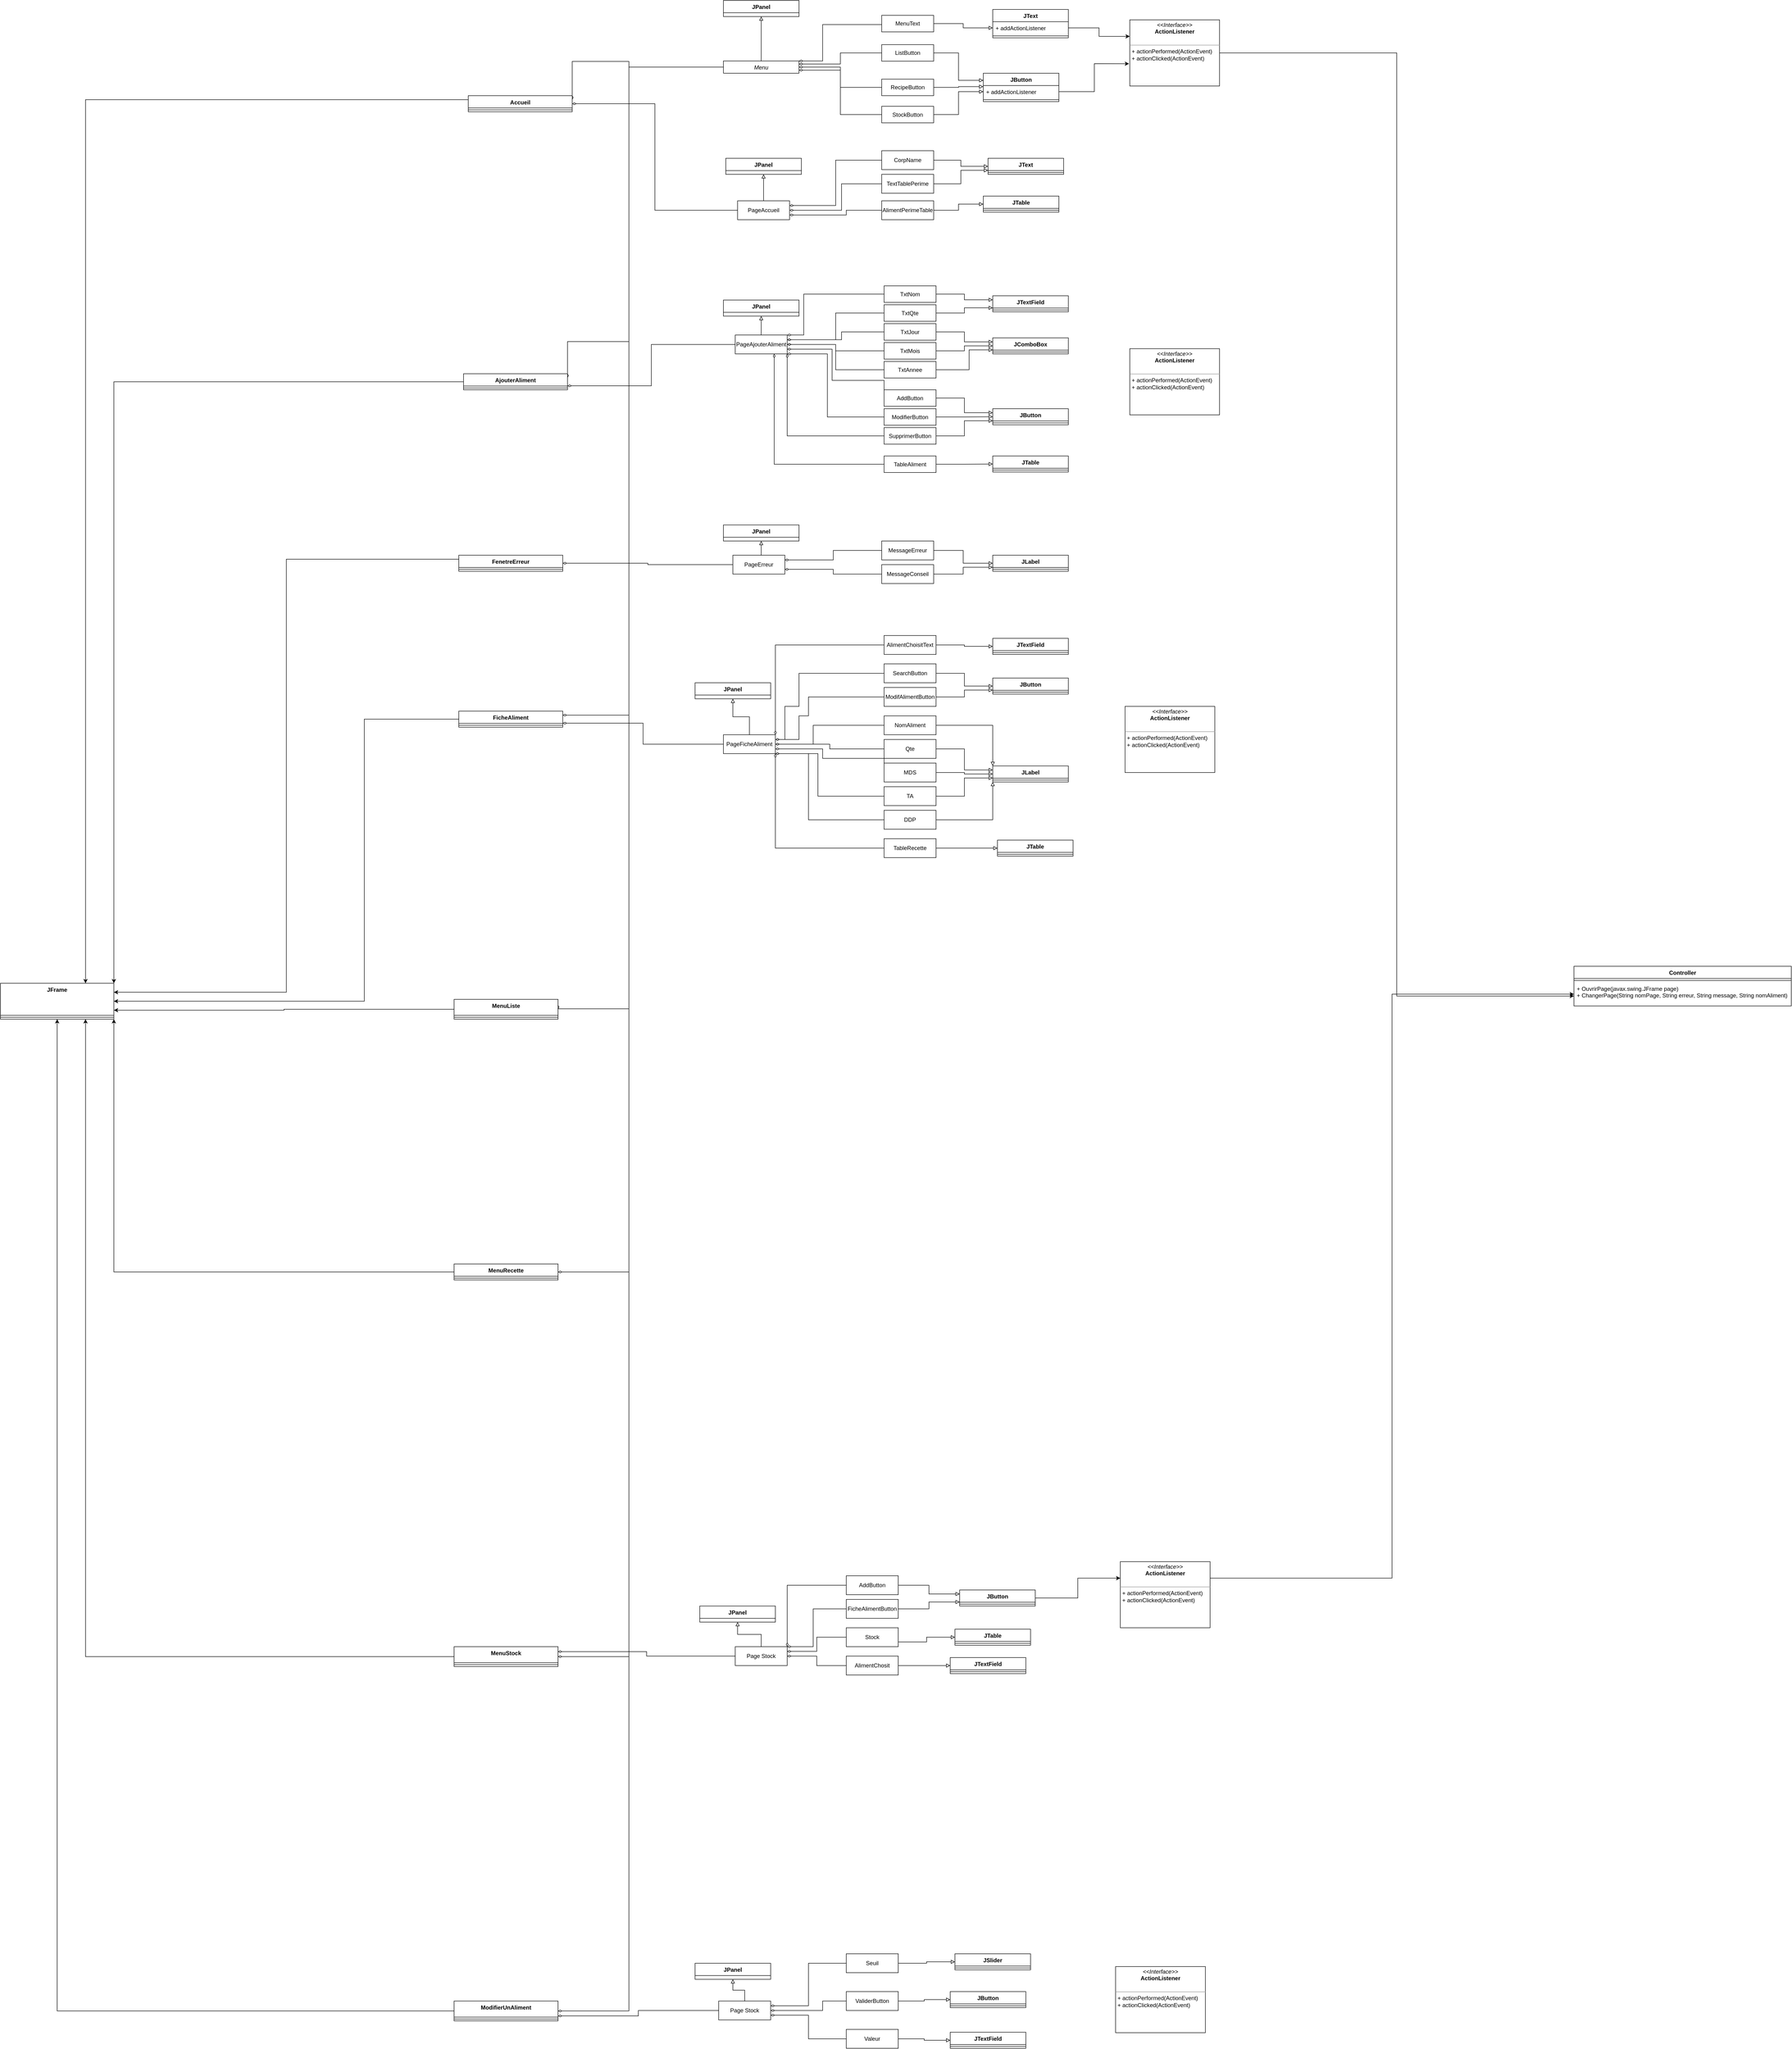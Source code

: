 <mxfile version="21.2.8" type="device">
  <diagram id="C5RBs43oDa-KdzZeNtuy" name="Page-1">
    <mxGraphModel dx="6424" dy="3370" grid="1" gridSize="10" guides="1" tooltips="1" connect="1" arrows="1" fold="1" page="1" pageScale="1" pageWidth="827" pageHeight="1169" math="0" shadow="0">
      <root>
        <mxCell id="WIyWlLk6GJQsqaUBKTNV-0" />
        <mxCell id="WIyWlLk6GJQsqaUBKTNV-1" parent="WIyWlLk6GJQsqaUBKTNV-0" />
        <mxCell id="HVXkS3SYnzQGtU5VXd2E-83" style="edgeStyle=orthogonalEdgeStyle;rounded=0;orthogonalLoop=1;jettySize=auto;html=1;exitX=0.5;exitY=0;exitDx=0;exitDy=0;entryX=0.5;entryY=1;entryDx=0;entryDy=0;endArrow=block;endFill=0;" edge="1" parent="WIyWlLk6GJQsqaUBKTNV-1" source="zkfFHV4jXpPFQw0GAbJ--0" target="HVXkS3SYnzQGtU5VXd2E-79">
          <mxGeometry relative="1" as="geometry" />
        </mxCell>
        <mxCell id="HVXkS3SYnzQGtU5VXd2E-127" style="edgeStyle=orthogonalEdgeStyle;rounded=0;orthogonalLoop=1;jettySize=auto;html=1;exitX=0;exitY=0.5;exitDx=0;exitDy=0;entryX=1;entryY=0.25;entryDx=0;entryDy=0;endArrow=diamondThin;endFill=0;" edge="1" parent="WIyWlLk6GJQsqaUBKTNV-1" source="zkfFHV4jXpPFQw0GAbJ--0" target="HVXkS3SYnzQGtU5VXd2E-44">
          <mxGeometry relative="1" as="geometry">
            <Array as="points">
              <mxPoint x="-140" y="187" />
              <mxPoint x="-140" y="175" />
              <mxPoint x="-260" y="175" />
            </Array>
          </mxGeometry>
        </mxCell>
        <mxCell id="HVXkS3SYnzQGtU5VXd2E-132" style="edgeStyle=orthogonalEdgeStyle;rounded=0;orthogonalLoop=1;jettySize=auto;html=1;exitX=0;exitY=0.5;exitDx=0;exitDy=0;entryX=1;entryY=0.25;entryDx=0;entryDy=0;endArrow=diamondThin;endFill=0;" edge="1" parent="WIyWlLk6GJQsqaUBKTNV-1" source="zkfFHV4jXpPFQw0GAbJ--0" target="HVXkS3SYnzQGtU5VXd2E-48">
          <mxGeometry relative="1" as="geometry">
            <Array as="points">
              <mxPoint x="-140" y="187" />
              <mxPoint x="-140" y="768" />
            </Array>
          </mxGeometry>
        </mxCell>
        <mxCell id="HVXkS3SYnzQGtU5VXd2E-197" style="edgeStyle=orthogonalEdgeStyle;rounded=0;orthogonalLoop=1;jettySize=auto;html=1;exitX=0;exitY=0.5;exitDx=0;exitDy=0;entryX=1;entryY=0.25;entryDx=0;entryDy=0;endArrow=diamondThin;endFill=0;" edge="1" parent="WIyWlLk6GJQsqaUBKTNV-1" source="zkfFHV4jXpPFQw0GAbJ--0" target="HVXkS3SYnzQGtU5VXd2E-56">
          <mxGeometry relative="1" as="geometry">
            <Array as="points">
              <mxPoint x="-140" y="187" />
              <mxPoint x="-140" y="1559" />
            </Array>
          </mxGeometry>
        </mxCell>
        <mxCell id="HVXkS3SYnzQGtU5VXd2E-235" style="edgeStyle=orthogonalEdgeStyle;rounded=0;orthogonalLoop=1;jettySize=auto;html=1;exitX=0;exitY=0.5;exitDx=0;exitDy=0;entryX=1;entryY=0.5;entryDx=0;entryDy=0;endArrow=diamondThin;endFill=0;" edge="1" parent="WIyWlLk6GJQsqaUBKTNV-1" source="zkfFHV4jXpPFQw0GAbJ--0" target="HVXkS3SYnzQGtU5VXd2E-64">
          <mxGeometry relative="1" as="geometry">
            <mxPoint x="-80" y="510.0" as="targetPoint" />
            <Array as="points">
              <mxPoint x="-140" y="187" />
              <mxPoint x="-140" y="2180" />
              <mxPoint x="-290" y="2180" />
            </Array>
          </mxGeometry>
        </mxCell>
        <mxCell id="HVXkS3SYnzQGtU5VXd2E-236" style="edgeStyle=orthogonalEdgeStyle;rounded=0;orthogonalLoop=1;jettySize=auto;html=1;exitX=0;exitY=0.5;exitDx=0;exitDy=0;entryX=1;entryY=0.5;entryDx=0;entryDy=0;endArrow=diamondThin;endFill=0;" edge="1" parent="WIyWlLk6GJQsqaUBKTNV-1" source="zkfFHV4jXpPFQw0GAbJ--0" target="HVXkS3SYnzQGtU5VXd2E-68">
          <mxGeometry relative="1" as="geometry">
            <mxPoint x="-50" y="440" as="targetPoint" />
            <Array as="points">
              <mxPoint x="-140" y="187" />
              <mxPoint x="-140" y="2737" />
            </Array>
          </mxGeometry>
        </mxCell>
        <mxCell id="HVXkS3SYnzQGtU5VXd2E-237" style="edgeStyle=orthogonalEdgeStyle;rounded=0;orthogonalLoop=1;jettySize=auto;html=1;exitX=0;exitY=0.5;exitDx=0;exitDy=0;entryX=1;entryY=0.5;entryDx=0;entryDy=0;endArrow=diamondThin;endFill=0;" edge="1" parent="WIyWlLk6GJQsqaUBKTNV-1" source="zkfFHV4jXpPFQw0GAbJ--0" target="HVXkS3SYnzQGtU5VXd2E-60">
          <mxGeometry relative="1" as="geometry">
            <Array as="points">
              <mxPoint x="-140" y="187" />
              <mxPoint x="-140" y="3551" />
            </Array>
          </mxGeometry>
        </mxCell>
        <mxCell id="HVXkS3SYnzQGtU5VXd2E-238" style="edgeStyle=orthogonalEdgeStyle;rounded=0;orthogonalLoop=1;jettySize=auto;html=1;exitX=0;exitY=0.5;exitDx=0;exitDy=0;entryX=1;entryY=0.5;entryDx=0;entryDy=0;endArrow=diamondThin;endFill=0;" edge="1" parent="WIyWlLk6GJQsqaUBKTNV-1" source="zkfFHV4jXpPFQw0GAbJ--0" target="HVXkS3SYnzQGtU5VXd2E-74">
          <mxGeometry relative="1" as="geometry">
            <Array as="points">
              <mxPoint x="-140" y="187" />
              <mxPoint x="-140" y="4301" />
            </Array>
          </mxGeometry>
        </mxCell>
        <mxCell id="zkfFHV4jXpPFQw0GAbJ--0" value="Menu" style="swimlane;fontStyle=2;align=center;verticalAlign=top;childLayout=stackLayout;horizontal=1;startSize=26;horizontalStack=0;resizeParent=1;resizeLast=0;collapsible=1;marginBottom=0;rounded=0;shadow=0;strokeWidth=1;" parent="WIyWlLk6GJQsqaUBKTNV-1" vertex="1" collapsed="1">
          <mxGeometry x="60" y="174" width="160" height="26" as="geometry">
            <mxRectangle x="60" y="174" width="160" height="40" as="alternateBounds" />
          </mxGeometry>
        </mxCell>
        <mxCell id="HVXkS3SYnzQGtU5VXd2E-12" style="edgeStyle=orthogonalEdgeStyle;rounded=0;orthogonalLoop=1;jettySize=auto;html=1;entryX=1;entryY=0.75;entryDx=0;entryDy=0;endArrow=diamondThin;endFill=0;exitX=0;exitY=0.5;exitDx=0;exitDy=0;" edge="1" parent="WIyWlLk6GJQsqaUBKTNV-1" source="HVXkS3SYnzQGtU5VXd2E-107" target="zkfFHV4jXpPFQw0GAbJ--0">
          <mxGeometry relative="1" as="geometry">
            <mxPoint x="370" y="295" as="sourcePoint" />
          </mxGeometry>
        </mxCell>
        <mxCell id="HVXkS3SYnzQGtU5VXd2E-22" style="edgeStyle=orthogonalEdgeStyle;rounded=0;orthogonalLoop=1;jettySize=auto;html=1;exitX=1;exitY=0.5;exitDx=0;exitDy=0;entryX=0;entryY=0.5;entryDx=0;entryDy=0;endArrow=block;endFill=0;" edge="1" parent="WIyWlLk6GJQsqaUBKTNV-1" source="HVXkS3SYnzQGtU5VXd2E-107" target="HVXkS3SYnzQGtU5VXd2E-17">
          <mxGeometry relative="1" as="geometry">
            <mxPoint x="480" y="295" as="sourcePoint" />
          </mxGeometry>
        </mxCell>
        <mxCell id="HVXkS3SYnzQGtU5VXd2E-11" style="edgeStyle=orthogonalEdgeStyle;rounded=0;orthogonalLoop=1;jettySize=auto;html=1;entryX=1;entryY=0.5;entryDx=0;entryDy=0;endArrow=diamondThin;endFill=0;exitX=0;exitY=0.5;exitDx=0;exitDy=0;" edge="1" parent="WIyWlLk6GJQsqaUBKTNV-1" source="HVXkS3SYnzQGtU5VXd2E-106" target="zkfFHV4jXpPFQw0GAbJ--0">
          <mxGeometry relative="1" as="geometry">
            <mxPoint x="370" y="230.04" as="sourcePoint" />
          </mxGeometry>
        </mxCell>
        <mxCell id="HVXkS3SYnzQGtU5VXd2E-21" style="edgeStyle=orthogonalEdgeStyle;rounded=0;orthogonalLoop=1;jettySize=auto;html=1;exitX=1;exitY=0.5;exitDx=0;exitDy=0;entryX=-0.001;entryY=0.093;entryDx=0;entryDy=0;entryPerimeter=0;endArrow=block;endFill=0;" edge="1" parent="WIyWlLk6GJQsqaUBKTNV-1" source="HVXkS3SYnzQGtU5VXd2E-106" target="HVXkS3SYnzQGtU5VXd2E-17">
          <mxGeometry relative="1" as="geometry">
            <mxPoint x="530" y="230" as="sourcePoint" />
          </mxGeometry>
        </mxCell>
        <mxCell id="HVXkS3SYnzQGtU5VXd2E-10" style="edgeStyle=orthogonalEdgeStyle;rounded=0;orthogonalLoop=1;jettySize=auto;html=1;entryX=1;entryY=0.25;entryDx=0;entryDy=0;endArrow=diamondThin;endFill=0;exitX=0;exitY=0.5;exitDx=0;exitDy=0;" edge="1" parent="WIyWlLk6GJQsqaUBKTNV-1" source="HVXkS3SYnzQGtU5VXd2E-105" target="zkfFHV4jXpPFQw0GAbJ--0">
          <mxGeometry relative="1" as="geometry">
            <mxPoint x="370" y="157" as="sourcePoint" />
          </mxGeometry>
        </mxCell>
        <mxCell id="HVXkS3SYnzQGtU5VXd2E-20" style="edgeStyle=orthogonalEdgeStyle;rounded=0;orthogonalLoop=1;jettySize=auto;html=1;entryX=0;entryY=0.25;entryDx=0;entryDy=0;endArrow=block;endFill=0;exitX=1;exitY=0.5;exitDx=0;exitDy=0;" edge="1" parent="WIyWlLk6GJQsqaUBKTNV-1" source="HVXkS3SYnzQGtU5VXd2E-105" target="HVXkS3SYnzQGtU5VXd2E-16">
          <mxGeometry relative="1" as="geometry">
            <mxPoint x="520" y="157" as="sourcePoint" />
          </mxGeometry>
        </mxCell>
        <mxCell id="HVXkS3SYnzQGtU5VXd2E-15" style="edgeStyle=orthogonalEdgeStyle;rounded=0;orthogonalLoop=1;jettySize=auto;html=1;entryX=1;entryY=0;entryDx=0;entryDy=0;endArrow=diamondThin;endFill=0;exitX=0;exitY=0.5;exitDx=0;exitDy=0;" edge="1" parent="WIyWlLk6GJQsqaUBKTNV-1" source="HVXkS3SYnzQGtU5VXd2E-102" target="zkfFHV4jXpPFQw0GAbJ--0">
          <mxGeometry relative="1" as="geometry">
            <mxPoint x="370" y="97" as="sourcePoint" />
            <Array as="points">
              <mxPoint x="395" y="97" />
              <mxPoint x="270" y="97" />
              <mxPoint x="270" y="174" />
            </Array>
          </mxGeometry>
        </mxCell>
        <mxCell id="HVXkS3SYnzQGtU5VXd2E-27" style="edgeStyle=orthogonalEdgeStyle;rounded=0;orthogonalLoop=1;jettySize=auto;html=1;exitX=1;exitY=0.5;exitDx=0;exitDy=0;entryX=0;entryY=0.5;entryDx=0;entryDy=0;endArrow=block;endFill=0;" edge="1" parent="WIyWlLk6GJQsqaUBKTNV-1" source="HVXkS3SYnzQGtU5VXd2E-102" target="HVXkS3SYnzQGtU5VXd2E-24">
          <mxGeometry relative="1" as="geometry">
            <mxPoint x="530" y="97" as="sourcePoint" />
          </mxGeometry>
        </mxCell>
        <mxCell id="HVXkS3SYnzQGtU5VXd2E-16" value="JButton" style="swimlane;fontStyle=1;align=center;verticalAlign=top;childLayout=stackLayout;horizontal=1;startSize=26;horizontalStack=0;resizeParent=1;resizeParentMax=0;resizeLast=0;collapsible=1;marginBottom=0;whiteSpace=wrap;html=1;" vertex="1" parent="WIyWlLk6GJQsqaUBKTNV-1">
          <mxGeometry x="610" y="200" width="160" height="60" as="geometry">
            <mxRectangle x="610" y="200" width="90" height="30" as="alternateBounds" />
          </mxGeometry>
        </mxCell>
        <mxCell id="HVXkS3SYnzQGtU5VXd2E-17" value="+ addActionListener" style="text;strokeColor=none;fillColor=none;align=left;verticalAlign=top;spacingLeft=4;spacingRight=4;overflow=hidden;rotatable=0;points=[[0,0.5],[1,0.5]];portConstraint=eastwest;whiteSpace=wrap;html=1;" vertex="1" parent="HVXkS3SYnzQGtU5VXd2E-16">
          <mxGeometry y="26" width="160" height="26" as="geometry" />
        </mxCell>
        <mxCell id="HVXkS3SYnzQGtU5VXd2E-18" value="" style="line;strokeWidth=1;fillColor=none;align=left;verticalAlign=middle;spacingTop=-1;spacingLeft=3;spacingRight=3;rotatable=0;labelPosition=right;points=[];portConstraint=eastwest;strokeColor=inherit;" vertex="1" parent="HVXkS3SYnzQGtU5VXd2E-16">
          <mxGeometry y="52" width="160" height="8" as="geometry" />
        </mxCell>
        <mxCell id="HVXkS3SYnzQGtU5VXd2E-23" value="JText" style="swimlane;fontStyle=1;align=center;verticalAlign=top;childLayout=stackLayout;horizontal=1;startSize=26;horizontalStack=0;resizeParent=1;resizeParentMax=0;resizeLast=0;collapsible=1;marginBottom=0;whiteSpace=wrap;html=1;" vertex="1" parent="WIyWlLk6GJQsqaUBKTNV-1">
          <mxGeometry x="630" y="65" width="160" height="60" as="geometry" />
        </mxCell>
        <mxCell id="HVXkS3SYnzQGtU5VXd2E-24" value="+ addActionListener" style="text;strokeColor=none;fillColor=none;align=left;verticalAlign=top;spacingLeft=4;spacingRight=4;overflow=hidden;rotatable=0;points=[[0,0.5],[1,0.5]];portConstraint=eastwest;whiteSpace=wrap;html=1;" vertex="1" parent="HVXkS3SYnzQGtU5VXd2E-23">
          <mxGeometry y="26" width="160" height="26" as="geometry" />
        </mxCell>
        <mxCell id="HVXkS3SYnzQGtU5VXd2E-25" value="" style="line;strokeWidth=1;fillColor=none;align=left;verticalAlign=middle;spacingTop=-1;spacingLeft=3;spacingRight=3;rotatable=0;labelPosition=right;points=[];portConstraint=eastwest;strokeColor=inherit;" vertex="1" parent="HVXkS3SYnzQGtU5VXd2E-23">
          <mxGeometry y="52" width="160" height="8" as="geometry" />
        </mxCell>
        <mxCell id="HVXkS3SYnzQGtU5VXd2E-78" style="edgeStyle=orthogonalEdgeStyle;rounded=0;orthogonalLoop=1;jettySize=auto;html=1;exitX=1;exitY=0.5;exitDx=0;exitDy=0;entryX=0;entryY=0.75;entryDx=0;entryDy=0;" edge="1" parent="WIyWlLk6GJQsqaUBKTNV-1" source="HVXkS3SYnzQGtU5VXd2E-32" target="HVXkS3SYnzQGtU5VXd2E-39">
          <mxGeometry relative="1" as="geometry" />
        </mxCell>
        <mxCell id="HVXkS3SYnzQGtU5VXd2E-32" value="&lt;p style=&quot;margin:0px;margin-top:4px;text-align:center;&quot;&gt;&lt;i&gt;&amp;lt;&amp;lt;Interface&amp;gt;&amp;gt;&lt;/i&gt;&lt;br&gt;&lt;b&gt;ActionListener&lt;/b&gt;&lt;/p&gt;&lt;p style=&quot;margin:0px;margin-left:4px;&quot;&gt;&lt;br&gt;&lt;/p&gt;&lt;hr size=&quot;1&quot;&gt;&lt;p style=&quot;margin:0px;margin-left:4px;&quot;&gt;+ actionPerformed(ActionEvent)&lt;br&gt;&lt;/p&gt;&lt;p style=&quot;margin:0px;margin-left:4px;&quot;&gt;+ actionClicked(ActionEvent)&lt;/p&gt;" style="verticalAlign=top;align=left;overflow=fill;fontSize=12;fontFamily=Helvetica;html=1;whiteSpace=wrap;" vertex="1" parent="WIyWlLk6GJQsqaUBKTNV-1">
          <mxGeometry x="920" y="87" width="190" height="140" as="geometry" />
        </mxCell>
        <mxCell id="HVXkS3SYnzQGtU5VXd2E-33" style="edgeStyle=orthogonalEdgeStyle;rounded=0;orthogonalLoop=1;jettySize=auto;html=1;exitX=1;exitY=0.5;exitDx=0;exitDy=0;entryX=0;entryY=0.25;entryDx=0;entryDy=0;" edge="1" parent="WIyWlLk6GJQsqaUBKTNV-1" source="HVXkS3SYnzQGtU5VXd2E-24" target="HVXkS3SYnzQGtU5VXd2E-32">
          <mxGeometry relative="1" as="geometry" />
        </mxCell>
        <mxCell id="HVXkS3SYnzQGtU5VXd2E-34" style="edgeStyle=orthogonalEdgeStyle;rounded=0;orthogonalLoop=1;jettySize=auto;html=1;exitX=1;exitY=0.5;exitDx=0;exitDy=0;entryX=-0.008;entryY=0.663;entryDx=0;entryDy=0;entryPerimeter=0;" edge="1" parent="WIyWlLk6GJQsqaUBKTNV-1" source="HVXkS3SYnzQGtU5VXd2E-17" target="HVXkS3SYnzQGtU5VXd2E-32">
          <mxGeometry relative="1" as="geometry" />
        </mxCell>
        <mxCell id="HVXkS3SYnzQGtU5VXd2E-39" value="Controller" style="swimlane;fontStyle=1;align=center;verticalAlign=top;childLayout=stackLayout;horizontal=1;startSize=26;horizontalStack=0;resizeParent=1;resizeParentMax=0;resizeLast=0;collapsible=1;marginBottom=0;whiteSpace=wrap;html=1;" vertex="1" parent="WIyWlLk6GJQsqaUBKTNV-1">
          <mxGeometry x="1860" y="2090" width="460" height="84" as="geometry" />
        </mxCell>
        <mxCell id="HVXkS3SYnzQGtU5VXd2E-41" value="" style="line;strokeWidth=1;fillColor=none;align=left;verticalAlign=middle;spacingTop=-1;spacingLeft=3;spacingRight=3;rotatable=0;labelPosition=right;points=[];portConstraint=eastwest;strokeColor=inherit;" vertex="1" parent="HVXkS3SYnzQGtU5VXd2E-39">
          <mxGeometry y="26" width="460" height="8" as="geometry" />
        </mxCell>
        <mxCell id="HVXkS3SYnzQGtU5VXd2E-42" value="+ OuvrirPage(javax.swing.JFrame page)&lt;br&gt;+ ChangerPage(String nomPage, String erreur, String message, String nomAliment)" style="text;strokeColor=none;fillColor=none;align=left;verticalAlign=top;spacingLeft=4;spacingRight=4;overflow=hidden;rotatable=0;points=[[0,0.5],[1,0.5]];portConstraint=eastwest;whiteSpace=wrap;html=1;" vertex="1" parent="HVXkS3SYnzQGtU5VXd2E-39">
          <mxGeometry y="34" width="460" height="50" as="geometry" />
        </mxCell>
        <mxCell id="HVXkS3SYnzQGtU5VXd2E-89" style="edgeStyle=orthogonalEdgeStyle;rounded=0;orthogonalLoop=1;jettySize=auto;html=1;exitX=0;exitY=0.25;exitDx=0;exitDy=0;entryX=0.75;entryY=0;entryDx=0;entryDy=0;" edge="1" parent="WIyWlLk6GJQsqaUBKTNV-1" source="HVXkS3SYnzQGtU5VXd2E-44" target="HVXkS3SYnzQGtU5VXd2E-84">
          <mxGeometry relative="1" as="geometry">
            <mxPoint x="-680" y="690" as="targetPoint" />
          </mxGeometry>
        </mxCell>
        <mxCell id="HVXkS3SYnzQGtU5VXd2E-44" value="Accueil" style="swimlane;fontStyle=1;align=center;verticalAlign=top;childLayout=stackLayout;horizontal=1;startSize=26;horizontalStack=0;resizeParent=1;resizeParentMax=0;resizeLast=0;collapsible=1;marginBottom=0;whiteSpace=wrap;html=1;" vertex="1" parent="WIyWlLk6GJQsqaUBKTNV-1">
          <mxGeometry x="-480" y="247.5" width="220" height="34" as="geometry" />
        </mxCell>
        <mxCell id="HVXkS3SYnzQGtU5VXd2E-46" value="" style="line;strokeWidth=1;fillColor=none;align=left;verticalAlign=middle;spacingTop=-1;spacingLeft=3;spacingRight=3;rotatable=0;labelPosition=right;points=[];portConstraint=eastwest;strokeColor=inherit;" vertex="1" parent="HVXkS3SYnzQGtU5VXd2E-44">
          <mxGeometry y="26" width="220" height="8" as="geometry" />
        </mxCell>
        <mxCell id="HVXkS3SYnzQGtU5VXd2E-91" style="edgeStyle=orthogonalEdgeStyle;rounded=0;orthogonalLoop=1;jettySize=auto;html=1;exitX=0;exitY=0.5;exitDx=0;exitDy=0;entryX=1;entryY=0;entryDx=0;entryDy=0;" edge="1" parent="WIyWlLk6GJQsqaUBKTNV-1" source="HVXkS3SYnzQGtU5VXd2E-48" target="HVXkS3SYnzQGtU5VXd2E-84">
          <mxGeometry relative="1" as="geometry" />
        </mxCell>
        <mxCell id="HVXkS3SYnzQGtU5VXd2E-48" value="AjouterAliment" style="swimlane;fontStyle=1;align=center;verticalAlign=top;childLayout=stackLayout;horizontal=1;startSize=26;horizontalStack=0;resizeParent=1;resizeParentMax=0;resizeLast=0;collapsible=1;marginBottom=0;whiteSpace=wrap;html=1;" vertex="1" parent="WIyWlLk6GJQsqaUBKTNV-1">
          <mxGeometry x="-490" y="836" width="220" height="34" as="geometry" />
        </mxCell>
        <mxCell id="HVXkS3SYnzQGtU5VXd2E-50" value="" style="line;strokeWidth=1;fillColor=none;align=left;verticalAlign=middle;spacingTop=-1;spacingLeft=3;spacingRight=3;rotatable=0;labelPosition=right;points=[];portConstraint=eastwest;strokeColor=inherit;" vertex="1" parent="HVXkS3SYnzQGtU5VXd2E-48">
          <mxGeometry y="26" width="220" height="8" as="geometry" />
        </mxCell>
        <mxCell id="HVXkS3SYnzQGtU5VXd2E-92" style="edgeStyle=orthogonalEdgeStyle;rounded=0;orthogonalLoop=1;jettySize=auto;html=1;exitX=0;exitY=0.25;exitDx=0;exitDy=0;entryX=1;entryY=0.25;entryDx=0;entryDy=0;" edge="1" parent="WIyWlLk6GJQsqaUBKTNV-1" source="HVXkS3SYnzQGtU5VXd2E-52" target="HVXkS3SYnzQGtU5VXd2E-84">
          <mxGeometry relative="1" as="geometry" />
        </mxCell>
        <mxCell id="HVXkS3SYnzQGtU5VXd2E-52" value="FenetreErreur" style="swimlane;fontStyle=1;align=center;verticalAlign=top;childLayout=stackLayout;horizontal=1;startSize=26;horizontalStack=0;resizeParent=1;resizeParentMax=0;resizeLast=0;collapsible=1;marginBottom=0;whiteSpace=wrap;html=1;" vertex="1" parent="WIyWlLk6GJQsqaUBKTNV-1">
          <mxGeometry x="-500" y="1220" width="220" height="34" as="geometry" />
        </mxCell>
        <mxCell id="HVXkS3SYnzQGtU5VXd2E-54" value="" style="line;strokeWidth=1;fillColor=none;align=left;verticalAlign=middle;spacingTop=-1;spacingLeft=3;spacingRight=3;rotatable=0;labelPosition=right;points=[];portConstraint=eastwest;strokeColor=inherit;" vertex="1" parent="HVXkS3SYnzQGtU5VXd2E-52">
          <mxGeometry y="26" width="220" height="8" as="geometry" />
        </mxCell>
        <mxCell id="HVXkS3SYnzQGtU5VXd2E-93" style="edgeStyle=orthogonalEdgeStyle;rounded=0;orthogonalLoop=1;jettySize=auto;html=1;exitX=0;exitY=0.5;exitDx=0;exitDy=0;entryX=1;entryY=0.5;entryDx=0;entryDy=0;" edge="1" parent="WIyWlLk6GJQsqaUBKTNV-1" source="HVXkS3SYnzQGtU5VXd2E-56" target="HVXkS3SYnzQGtU5VXd2E-84">
          <mxGeometry relative="1" as="geometry">
            <Array as="points">
              <mxPoint x="-700" y="1567" />
              <mxPoint x="-700" y="2164" />
            </Array>
          </mxGeometry>
        </mxCell>
        <mxCell id="HVXkS3SYnzQGtU5VXd2E-56" value="FicheAliment" style="swimlane;fontStyle=1;align=center;verticalAlign=top;childLayout=stackLayout;horizontal=1;startSize=26;horizontalStack=0;resizeParent=1;resizeParentMax=0;resizeLast=0;collapsible=1;marginBottom=0;whiteSpace=wrap;html=1;" vertex="1" parent="WIyWlLk6GJQsqaUBKTNV-1">
          <mxGeometry x="-500" y="1550" width="220" height="34" as="geometry" />
        </mxCell>
        <mxCell id="HVXkS3SYnzQGtU5VXd2E-58" value="" style="line;strokeWidth=1;fillColor=none;align=left;verticalAlign=middle;spacingTop=-1;spacingLeft=3;spacingRight=3;rotatable=0;labelPosition=right;points=[];portConstraint=eastwest;strokeColor=inherit;" vertex="1" parent="HVXkS3SYnzQGtU5VXd2E-56">
          <mxGeometry y="26" width="220" height="8" as="geometry" />
        </mxCell>
        <mxCell id="HVXkS3SYnzQGtU5VXd2E-96" style="edgeStyle=orthogonalEdgeStyle;rounded=0;orthogonalLoop=1;jettySize=auto;html=1;exitX=0;exitY=0.5;exitDx=0;exitDy=0;entryX=0.75;entryY=1;entryDx=0;entryDy=0;" edge="1" parent="WIyWlLk6GJQsqaUBKTNV-1" source="HVXkS3SYnzQGtU5VXd2E-60" target="HVXkS3SYnzQGtU5VXd2E-84">
          <mxGeometry relative="1" as="geometry" />
        </mxCell>
        <mxCell id="HVXkS3SYnzQGtU5VXd2E-60" value="MenuStock" style="swimlane;fontStyle=1;align=center;verticalAlign=top;childLayout=stackLayout;horizontal=1;startSize=34;horizontalStack=0;resizeParent=1;resizeParentMax=0;resizeLast=0;collapsible=1;marginBottom=0;whiteSpace=wrap;html=1;" vertex="1" parent="WIyWlLk6GJQsqaUBKTNV-1">
          <mxGeometry x="-510" y="3530" width="220" height="42" as="geometry" />
        </mxCell>
        <mxCell id="HVXkS3SYnzQGtU5VXd2E-62" value="" style="line;strokeWidth=1;fillColor=none;align=left;verticalAlign=middle;spacingTop=-1;spacingLeft=3;spacingRight=3;rotatable=0;labelPosition=right;points=[];portConstraint=eastwest;strokeColor=inherit;" vertex="1" parent="HVXkS3SYnzQGtU5VXd2E-60">
          <mxGeometry y="34" width="220" height="8" as="geometry" />
        </mxCell>
        <mxCell id="HVXkS3SYnzQGtU5VXd2E-94" style="edgeStyle=orthogonalEdgeStyle;rounded=0;orthogonalLoop=1;jettySize=auto;html=1;exitX=0;exitY=0.5;exitDx=0;exitDy=0;entryX=1;entryY=0.75;entryDx=0;entryDy=0;" edge="1" parent="WIyWlLk6GJQsqaUBKTNV-1" source="HVXkS3SYnzQGtU5VXd2E-64" target="HVXkS3SYnzQGtU5VXd2E-84">
          <mxGeometry relative="1" as="geometry" />
        </mxCell>
        <mxCell id="HVXkS3SYnzQGtU5VXd2E-64" value="MenuListe" style="swimlane;fontStyle=1;align=center;verticalAlign=top;childLayout=stackLayout;horizontal=1;startSize=34;horizontalStack=0;resizeParent=1;resizeParentMax=0;resizeLast=0;collapsible=1;marginBottom=0;whiteSpace=wrap;html=1;" vertex="1" parent="WIyWlLk6GJQsqaUBKTNV-1">
          <mxGeometry x="-510" y="2160" width="220" height="42" as="geometry" />
        </mxCell>
        <mxCell id="HVXkS3SYnzQGtU5VXd2E-66" value="" style="line;strokeWidth=1;fillColor=none;align=left;verticalAlign=middle;spacingTop=-1;spacingLeft=3;spacingRight=3;rotatable=0;labelPosition=right;points=[];portConstraint=eastwest;strokeColor=inherit;" vertex="1" parent="HVXkS3SYnzQGtU5VXd2E-64">
          <mxGeometry y="34" width="220" height="8" as="geometry" />
        </mxCell>
        <mxCell id="HVXkS3SYnzQGtU5VXd2E-95" style="edgeStyle=orthogonalEdgeStyle;rounded=0;orthogonalLoop=1;jettySize=auto;html=1;exitX=0;exitY=0.5;exitDx=0;exitDy=0;entryX=1;entryY=1;entryDx=0;entryDy=0;" edge="1" parent="WIyWlLk6GJQsqaUBKTNV-1" source="HVXkS3SYnzQGtU5VXd2E-68" target="HVXkS3SYnzQGtU5VXd2E-84">
          <mxGeometry relative="1" as="geometry" />
        </mxCell>
        <mxCell id="HVXkS3SYnzQGtU5VXd2E-68" value="MenuRecette" style="swimlane;fontStyle=1;align=center;verticalAlign=top;childLayout=stackLayout;horizontal=1;startSize=26;horizontalStack=0;resizeParent=1;resizeParentMax=0;resizeLast=0;collapsible=1;marginBottom=0;whiteSpace=wrap;html=1;" vertex="1" parent="WIyWlLk6GJQsqaUBKTNV-1">
          <mxGeometry x="-510" y="2720" width="220" height="34" as="geometry" />
        </mxCell>
        <mxCell id="HVXkS3SYnzQGtU5VXd2E-70" value="" style="line;strokeWidth=1;fillColor=none;align=left;verticalAlign=middle;spacingTop=-1;spacingLeft=3;spacingRight=3;rotatable=0;labelPosition=right;points=[];portConstraint=eastwest;strokeColor=inherit;" vertex="1" parent="HVXkS3SYnzQGtU5VXd2E-68">
          <mxGeometry y="26" width="220" height="8" as="geometry" />
        </mxCell>
        <mxCell id="HVXkS3SYnzQGtU5VXd2E-97" style="edgeStyle=orthogonalEdgeStyle;rounded=0;orthogonalLoop=1;jettySize=auto;html=1;exitX=0;exitY=0.5;exitDx=0;exitDy=0;entryX=0.5;entryY=1;entryDx=0;entryDy=0;" edge="1" parent="WIyWlLk6GJQsqaUBKTNV-1" source="HVXkS3SYnzQGtU5VXd2E-74" target="HVXkS3SYnzQGtU5VXd2E-84">
          <mxGeometry relative="1" as="geometry" />
        </mxCell>
        <mxCell id="HVXkS3SYnzQGtU5VXd2E-74" value="ModifierUnAliment" style="swimlane;fontStyle=1;align=center;verticalAlign=top;childLayout=stackLayout;horizontal=1;startSize=34;horizontalStack=0;resizeParent=1;resizeParentMax=0;resizeLast=0;collapsible=1;marginBottom=0;whiteSpace=wrap;html=1;" vertex="1" parent="WIyWlLk6GJQsqaUBKTNV-1">
          <mxGeometry x="-510" y="4280" width="220" height="42" as="geometry" />
        </mxCell>
        <mxCell id="HVXkS3SYnzQGtU5VXd2E-76" value="" style="line;strokeWidth=1;fillColor=none;align=left;verticalAlign=middle;spacingTop=-1;spacingLeft=3;spacingRight=3;rotatable=0;labelPosition=right;points=[];portConstraint=eastwest;strokeColor=inherit;" vertex="1" parent="HVXkS3SYnzQGtU5VXd2E-74">
          <mxGeometry y="34" width="220" height="8" as="geometry" />
        </mxCell>
        <mxCell id="HVXkS3SYnzQGtU5VXd2E-79" value="JPanel" style="swimlane;fontStyle=1;align=center;verticalAlign=top;childLayout=stackLayout;horizontal=1;startSize=26;horizontalStack=0;resizeParent=1;resizeParentMax=0;resizeLast=0;collapsible=1;marginBottom=0;whiteSpace=wrap;html=1;" vertex="1" parent="WIyWlLk6GJQsqaUBKTNV-1">
          <mxGeometry x="60" y="46" width="160" height="34" as="geometry" />
        </mxCell>
        <mxCell id="HVXkS3SYnzQGtU5VXd2E-84" value="JFrame" style="swimlane;fontStyle=1;align=center;verticalAlign=top;childLayout=stackLayout;horizontal=1;startSize=68;horizontalStack=0;resizeParent=1;resizeParentMax=0;resizeLast=0;collapsible=1;marginBottom=0;whiteSpace=wrap;html=1;" vertex="1" parent="WIyWlLk6GJQsqaUBKTNV-1">
          <mxGeometry x="-1470" y="2126" width="240" height="76" as="geometry" />
        </mxCell>
        <mxCell id="HVXkS3SYnzQGtU5VXd2E-86" value="" style="line;strokeWidth=1;fillColor=none;align=left;verticalAlign=middle;spacingTop=-1;spacingLeft=3;spacingRight=3;rotatable=0;labelPosition=right;points=[];portConstraint=eastwest;strokeColor=inherit;" vertex="1" parent="HVXkS3SYnzQGtU5VXd2E-84">
          <mxGeometry y="68" width="240" height="8" as="geometry" />
        </mxCell>
        <mxCell id="HVXkS3SYnzQGtU5VXd2E-102" value="MenuText" style="html=1;whiteSpace=wrap;" vertex="1" parent="WIyWlLk6GJQsqaUBKTNV-1">
          <mxGeometry x="395" y="77.5" width="110" height="35" as="geometry" />
        </mxCell>
        <mxCell id="HVXkS3SYnzQGtU5VXd2E-105" value="ListButton" style="html=1;whiteSpace=wrap;" vertex="1" parent="WIyWlLk6GJQsqaUBKTNV-1">
          <mxGeometry x="395" y="139.5" width="110" height="35" as="geometry" />
        </mxCell>
        <mxCell id="HVXkS3SYnzQGtU5VXd2E-106" value="RecipeButton" style="html=1;whiteSpace=wrap;" vertex="1" parent="WIyWlLk6GJQsqaUBKTNV-1">
          <mxGeometry x="395" y="212.5" width="110" height="35" as="geometry" />
        </mxCell>
        <mxCell id="HVXkS3SYnzQGtU5VXd2E-107" value="StockButton" style="html=1;whiteSpace=wrap;" vertex="1" parent="WIyWlLk6GJQsqaUBKTNV-1">
          <mxGeometry x="395" y="270" width="110" height="35" as="geometry" />
        </mxCell>
        <mxCell id="HVXkS3SYnzQGtU5VXd2E-110" style="edgeStyle=orthogonalEdgeStyle;rounded=0;orthogonalLoop=1;jettySize=auto;html=1;entryX=0.5;entryY=1;entryDx=0;entryDy=0;endArrow=block;endFill=0;" edge="1" parent="WIyWlLk6GJQsqaUBKTNV-1" source="HVXkS3SYnzQGtU5VXd2E-108" target="HVXkS3SYnzQGtU5VXd2E-109">
          <mxGeometry relative="1" as="geometry" />
        </mxCell>
        <mxCell id="HVXkS3SYnzQGtU5VXd2E-128" style="edgeStyle=orthogonalEdgeStyle;rounded=0;orthogonalLoop=1;jettySize=auto;html=1;exitX=0;exitY=0.5;exitDx=0;exitDy=0;entryX=1;entryY=0.5;entryDx=0;entryDy=0;endArrow=diamondThin;endFill=0;" edge="1" parent="WIyWlLk6GJQsqaUBKTNV-1" source="HVXkS3SYnzQGtU5VXd2E-108" target="HVXkS3SYnzQGtU5VXd2E-44">
          <mxGeometry relative="1" as="geometry" />
        </mxCell>
        <mxCell id="HVXkS3SYnzQGtU5VXd2E-108" value="PageAccueil" style="html=1;whiteSpace=wrap;" vertex="1" parent="WIyWlLk6GJQsqaUBKTNV-1">
          <mxGeometry x="90" y="470" width="110" height="40" as="geometry" />
        </mxCell>
        <mxCell id="HVXkS3SYnzQGtU5VXd2E-109" value="JPanel" style="swimlane;fontStyle=1;align=center;verticalAlign=top;childLayout=stackLayout;horizontal=1;startSize=26;horizontalStack=0;resizeParent=1;resizeParentMax=0;resizeLast=0;collapsible=1;marginBottom=0;whiteSpace=wrap;html=1;" vertex="1" parent="WIyWlLk6GJQsqaUBKTNV-1">
          <mxGeometry x="65" y="380" width="160" height="34" as="geometry" />
        </mxCell>
        <mxCell id="HVXkS3SYnzQGtU5VXd2E-118" style="edgeStyle=orthogonalEdgeStyle;rounded=0;orthogonalLoop=1;jettySize=auto;html=1;exitX=1;exitY=0.5;exitDx=0;exitDy=0;entryX=0;entryY=0.5;entryDx=0;entryDy=0;endArrow=block;endFill=0;" edge="1" parent="WIyWlLk6GJQsqaUBKTNV-1" source="HVXkS3SYnzQGtU5VXd2E-111" target="HVXkS3SYnzQGtU5VXd2E-115">
          <mxGeometry relative="1" as="geometry" />
        </mxCell>
        <mxCell id="HVXkS3SYnzQGtU5VXd2E-126" style="edgeStyle=orthogonalEdgeStyle;rounded=0;orthogonalLoop=1;jettySize=auto;html=1;exitX=0;exitY=0.5;exitDx=0;exitDy=0;entryX=1;entryY=0.25;entryDx=0;entryDy=0;endArrow=diamondThin;endFill=0;" edge="1" parent="WIyWlLk6GJQsqaUBKTNV-1" source="HVXkS3SYnzQGtU5VXd2E-111" target="HVXkS3SYnzQGtU5VXd2E-108">
          <mxGeometry relative="1" as="geometry" />
        </mxCell>
        <mxCell id="HVXkS3SYnzQGtU5VXd2E-111" value="CorpName" style="html=1;whiteSpace=wrap;" vertex="1" parent="WIyWlLk6GJQsqaUBKTNV-1">
          <mxGeometry x="395" y="364" width="110" height="40" as="geometry" />
        </mxCell>
        <mxCell id="HVXkS3SYnzQGtU5VXd2E-119" style="edgeStyle=orthogonalEdgeStyle;rounded=0;orthogonalLoop=1;jettySize=auto;html=1;exitX=1;exitY=0.5;exitDx=0;exitDy=0;entryX=0;entryY=0.75;entryDx=0;entryDy=0;endArrow=block;endFill=0;" edge="1" parent="WIyWlLk6GJQsqaUBKTNV-1" source="HVXkS3SYnzQGtU5VXd2E-112" target="HVXkS3SYnzQGtU5VXd2E-115">
          <mxGeometry relative="1" as="geometry" />
        </mxCell>
        <mxCell id="HVXkS3SYnzQGtU5VXd2E-125" style="edgeStyle=orthogonalEdgeStyle;rounded=0;orthogonalLoop=1;jettySize=auto;html=1;exitX=0;exitY=0.5;exitDx=0;exitDy=0;entryX=1;entryY=0.5;entryDx=0;entryDy=0;endArrow=diamondThin;endFill=0;" edge="1" parent="WIyWlLk6GJQsqaUBKTNV-1" source="HVXkS3SYnzQGtU5VXd2E-112" target="HVXkS3SYnzQGtU5VXd2E-108">
          <mxGeometry relative="1" as="geometry">
            <Array as="points">
              <mxPoint x="310" y="434" />
              <mxPoint x="310" y="490" />
            </Array>
          </mxGeometry>
        </mxCell>
        <mxCell id="HVXkS3SYnzQGtU5VXd2E-112" value="TextTablePerime" style="html=1;whiteSpace=wrap;" vertex="1" parent="WIyWlLk6GJQsqaUBKTNV-1">
          <mxGeometry x="395" y="414" width="110" height="40" as="geometry" />
        </mxCell>
        <mxCell id="HVXkS3SYnzQGtU5VXd2E-122" style="edgeStyle=orthogonalEdgeStyle;rounded=0;orthogonalLoop=1;jettySize=auto;html=1;exitX=1;exitY=0.5;exitDx=0;exitDy=0;entryX=0;entryY=0.5;entryDx=0;entryDy=0;endArrow=block;endFill=0;" edge="1" parent="WIyWlLk6GJQsqaUBKTNV-1" source="HVXkS3SYnzQGtU5VXd2E-114" target="HVXkS3SYnzQGtU5VXd2E-120">
          <mxGeometry relative="1" as="geometry" />
        </mxCell>
        <mxCell id="HVXkS3SYnzQGtU5VXd2E-123" style="edgeStyle=orthogonalEdgeStyle;rounded=0;orthogonalLoop=1;jettySize=auto;html=1;exitX=0;exitY=0.5;exitDx=0;exitDy=0;entryX=1;entryY=0.75;entryDx=0;entryDy=0;endArrow=diamondThin;endFill=0;" edge="1" parent="WIyWlLk6GJQsqaUBKTNV-1" source="HVXkS3SYnzQGtU5VXd2E-114" target="HVXkS3SYnzQGtU5VXd2E-108">
          <mxGeometry relative="1" as="geometry">
            <Array as="points">
              <mxPoint x="320" y="490" />
              <mxPoint x="320" y="500" />
            </Array>
          </mxGeometry>
        </mxCell>
        <mxCell id="HVXkS3SYnzQGtU5VXd2E-114" value="AlimentPerimeTable" style="html=1;whiteSpace=wrap;" vertex="1" parent="WIyWlLk6GJQsqaUBKTNV-1">
          <mxGeometry x="395" y="470" width="110" height="40" as="geometry" />
        </mxCell>
        <mxCell id="HVXkS3SYnzQGtU5VXd2E-115" value="JText" style="swimlane;fontStyle=1;align=center;verticalAlign=top;childLayout=stackLayout;horizontal=1;startSize=26;horizontalStack=0;resizeParent=1;resizeParentMax=0;resizeLast=0;collapsible=1;marginBottom=0;whiteSpace=wrap;html=1;" vertex="1" parent="WIyWlLk6GJQsqaUBKTNV-1">
          <mxGeometry x="620" y="380" width="160" height="34" as="geometry" />
        </mxCell>
        <mxCell id="HVXkS3SYnzQGtU5VXd2E-117" value="" style="line;strokeWidth=1;fillColor=none;align=left;verticalAlign=middle;spacingTop=-1;spacingLeft=3;spacingRight=3;rotatable=0;labelPosition=right;points=[];portConstraint=eastwest;strokeColor=inherit;" vertex="1" parent="HVXkS3SYnzQGtU5VXd2E-115">
          <mxGeometry y="26" width="160" height="8" as="geometry" />
        </mxCell>
        <mxCell id="HVXkS3SYnzQGtU5VXd2E-120" value="JTable" style="swimlane;fontStyle=1;align=center;verticalAlign=top;childLayout=stackLayout;horizontal=1;startSize=26;horizontalStack=0;resizeParent=1;resizeParentMax=0;resizeLast=0;collapsible=1;marginBottom=0;whiteSpace=wrap;html=1;" vertex="1" parent="WIyWlLk6GJQsqaUBKTNV-1">
          <mxGeometry x="610" y="460" width="160" height="34" as="geometry" />
        </mxCell>
        <mxCell id="HVXkS3SYnzQGtU5VXd2E-121" value="" style="line;strokeWidth=1;fillColor=none;align=left;verticalAlign=middle;spacingTop=-1;spacingLeft=3;spacingRight=3;rotatable=0;labelPosition=right;points=[];portConstraint=eastwest;strokeColor=inherit;" vertex="1" parent="HVXkS3SYnzQGtU5VXd2E-120">
          <mxGeometry y="26" width="160" height="8" as="geometry" />
        </mxCell>
        <mxCell id="HVXkS3SYnzQGtU5VXd2E-135" style="edgeStyle=orthogonalEdgeStyle;rounded=0;orthogonalLoop=1;jettySize=auto;html=1;entryX=0.5;entryY=1;entryDx=0;entryDy=0;endArrow=block;endFill=0;" edge="1" parent="WIyWlLk6GJQsqaUBKTNV-1" source="HVXkS3SYnzQGtU5VXd2E-133" target="HVXkS3SYnzQGtU5VXd2E-134">
          <mxGeometry relative="1" as="geometry" />
        </mxCell>
        <mxCell id="HVXkS3SYnzQGtU5VXd2E-136" style="edgeStyle=orthogonalEdgeStyle;rounded=0;orthogonalLoop=1;jettySize=auto;html=1;exitX=0;exitY=0.5;exitDx=0;exitDy=0;entryX=1;entryY=0.75;entryDx=0;entryDy=0;endArrow=diamondThin;endFill=0;" edge="1" parent="WIyWlLk6GJQsqaUBKTNV-1" source="HVXkS3SYnzQGtU5VXd2E-133" target="HVXkS3SYnzQGtU5VXd2E-48">
          <mxGeometry relative="1" as="geometry" />
        </mxCell>
        <mxCell id="HVXkS3SYnzQGtU5VXd2E-133" value="PageAjouterAliment" style="html=1;whiteSpace=wrap;" vertex="1" parent="WIyWlLk6GJQsqaUBKTNV-1">
          <mxGeometry x="85" y="754" width="110" height="40" as="geometry" />
        </mxCell>
        <mxCell id="HVXkS3SYnzQGtU5VXd2E-134" value="JPanel" style="swimlane;fontStyle=1;align=center;verticalAlign=top;childLayout=stackLayout;horizontal=1;startSize=26;horizontalStack=0;resizeParent=1;resizeParentMax=0;resizeLast=0;collapsible=1;marginBottom=0;whiteSpace=wrap;html=1;" vertex="1" parent="WIyWlLk6GJQsqaUBKTNV-1">
          <mxGeometry x="60" y="680" width="160" height="34" as="geometry" />
        </mxCell>
        <mxCell id="HVXkS3SYnzQGtU5VXd2E-147" style="edgeStyle=orthogonalEdgeStyle;rounded=0;orthogonalLoop=1;jettySize=auto;html=1;exitX=1;exitY=0.5;exitDx=0;exitDy=0;entryX=0;entryY=0.25;entryDx=0;entryDy=0;endArrow=block;endFill=0;" edge="1" parent="WIyWlLk6GJQsqaUBKTNV-1" source="HVXkS3SYnzQGtU5VXd2E-137" target="HVXkS3SYnzQGtU5VXd2E-143">
          <mxGeometry relative="1" as="geometry" />
        </mxCell>
        <mxCell id="HVXkS3SYnzQGtU5VXd2E-170" style="edgeStyle=orthogonalEdgeStyle;rounded=0;orthogonalLoop=1;jettySize=auto;html=1;exitX=0;exitY=0.5;exitDx=0;exitDy=0;entryX=1;entryY=0;entryDx=0;entryDy=0;endArrow=diamondThin;endFill=0;" edge="1" parent="WIyWlLk6GJQsqaUBKTNV-1" source="HVXkS3SYnzQGtU5VXd2E-137" target="HVXkS3SYnzQGtU5VXd2E-133">
          <mxGeometry relative="1" as="geometry">
            <Array as="points">
              <mxPoint x="230" y="668" />
              <mxPoint x="230" y="754" />
            </Array>
          </mxGeometry>
        </mxCell>
        <mxCell id="HVXkS3SYnzQGtU5VXd2E-137" value="TxtNom" style="html=1;whiteSpace=wrap;" vertex="1" parent="WIyWlLk6GJQsqaUBKTNV-1">
          <mxGeometry x="400" y="650" width="110" height="35" as="geometry" />
        </mxCell>
        <mxCell id="HVXkS3SYnzQGtU5VXd2E-148" style="edgeStyle=orthogonalEdgeStyle;rounded=0;orthogonalLoop=1;jettySize=auto;html=1;exitX=1;exitY=0.5;exitDx=0;exitDy=0;entryX=0;entryY=0.75;entryDx=0;entryDy=0;endArrow=block;endFill=0;" edge="1" parent="WIyWlLk6GJQsqaUBKTNV-1" source="HVXkS3SYnzQGtU5VXd2E-138" target="HVXkS3SYnzQGtU5VXd2E-143">
          <mxGeometry relative="1" as="geometry" />
        </mxCell>
        <mxCell id="HVXkS3SYnzQGtU5VXd2E-172" style="edgeStyle=orthogonalEdgeStyle;rounded=0;orthogonalLoop=1;jettySize=auto;html=1;exitX=0;exitY=0.5;exitDx=0;exitDy=0;entryX=1;entryY=0.25;entryDx=0;entryDy=0;endArrow=diamondThin;endFill=0;" edge="1" parent="WIyWlLk6GJQsqaUBKTNV-1" source="HVXkS3SYnzQGtU5VXd2E-138" target="HVXkS3SYnzQGtU5VXd2E-133">
          <mxGeometry relative="1" as="geometry" />
        </mxCell>
        <mxCell id="HVXkS3SYnzQGtU5VXd2E-138" value="TxtQte" style="html=1;whiteSpace=wrap;" vertex="1" parent="WIyWlLk6GJQsqaUBKTNV-1">
          <mxGeometry x="400" y="690" width="110" height="35" as="geometry" />
        </mxCell>
        <mxCell id="HVXkS3SYnzQGtU5VXd2E-151" style="edgeStyle=orthogonalEdgeStyle;rounded=0;orthogonalLoop=1;jettySize=auto;html=1;exitX=1;exitY=0.5;exitDx=0;exitDy=0;entryX=0;entryY=0.25;entryDx=0;entryDy=0;endArrow=block;endFill=0;" edge="1" parent="WIyWlLk6GJQsqaUBKTNV-1" source="HVXkS3SYnzQGtU5VXd2E-139" target="HVXkS3SYnzQGtU5VXd2E-149">
          <mxGeometry relative="1" as="geometry" />
        </mxCell>
        <mxCell id="HVXkS3SYnzQGtU5VXd2E-174" style="edgeStyle=orthogonalEdgeStyle;rounded=0;orthogonalLoop=1;jettySize=auto;html=1;exitX=0;exitY=0.5;exitDx=0;exitDy=0;entryX=1;entryY=0.25;entryDx=0;entryDy=0;endArrow=diamondThin;endFill=0;" edge="1" parent="WIyWlLk6GJQsqaUBKTNV-1" source="HVXkS3SYnzQGtU5VXd2E-139" target="HVXkS3SYnzQGtU5VXd2E-133">
          <mxGeometry relative="1" as="geometry">
            <Array as="points">
              <mxPoint x="310" y="748" />
              <mxPoint x="310" y="764" />
            </Array>
          </mxGeometry>
        </mxCell>
        <mxCell id="HVXkS3SYnzQGtU5VXd2E-139" value="TxtJour" style="html=1;whiteSpace=wrap;" vertex="1" parent="WIyWlLk6GJQsqaUBKTNV-1">
          <mxGeometry x="400" y="730" width="110" height="35" as="geometry" />
        </mxCell>
        <mxCell id="HVXkS3SYnzQGtU5VXd2E-154" style="edgeStyle=orthogonalEdgeStyle;rounded=0;orthogonalLoop=1;jettySize=auto;html=1;exitX=1;exitY=0.5;exitDx=0;exitDy=0;entryX=0;entryY=0.5;entryDx=0;entryDy=0;endArrow=block;endFill=0;" edge="1" parent="WIyWlLk6GJQsqaUBKTNV-1" source="HVXkS3SYnzQGtU5VXd2E-140" target="HVXkS3SYnzQGtU5VXd2E-149">
          <mxGeometry relative="1" as="geometry">
            <mxPoint x="620" y="780" as="targetPoint" />
            <Array as="points">
              <mxPoint x="570" y="788" />
              <mxPoint x="570" y="777" />
            </Array>
          </mxGeometry>
        </mxCell>
        <mxCell id="HVXkS3SYnzQGtU5VXd2E-175" style="edgeStyle=orthogonalEdgeStyle;rounded=0;orthogonalLoop=1;jettySize=auto;html=1;exitX=0;exitY=0.5;exitDx=0;exitDy=0;entryX=1;entryY=0.5;entryDx=0;entryDy=0;endArrow=diamondThin;endFill=0;" edge="1" parent="WIyWlLk6GJQsqaUBKTNV-1" source="HVXkS3SYnzQGtU5VXd2E-140" target="HVXkS3SYnzQGtU5VXd2E-133">
          <mxGeometry relative="1" as="geometry" />
        </mxCell>
        <mxCell id="HVXkS3SYnzQGtU5VXd2E-140" value="TxtMois" style="html=1;whiteSpace=wrap;" vertex="1" parent="WIyWlLk6GJQsqaUBKTNV-1">
          <mxGeometry x="400" y="770" width="110" height="35" as="geometry" />
        </mxCell>
        <mxCell id="HVXkS3SYnzQGtU5VXd2E-153" style="edgeStyle=orthogonalEdgeStyle;rounded=0;orthogonalLoop=1;jettySize=auto;html=1;exitX=1;exitY=0.5;exitDx=0;exitDy=0;entryX=0;entryY=0.75;entryDx=0;entryDy=0;endArrow=block;endFill=0;" edge="1" parent="WIyWlLk6GJQsqaUBKTNV-1" source="HVXkS3SYnzQGtU5VXd2E-141" target="HVXkS3SYnzQGtU5VXd2E-149">
          <mxGeometry relative="1" as="geometry">
            <Array as="points">
              <mxPoint x="580" y="828" />
              <mxPoint x="580" y="786" />
            </Array>
          </mxGeometry>
        </mxCell>
        <mxCell id="HVXkS3SYnzQGtU5VXd2E-177" style="edgeStyle=orthogonalEdgeStyle;rounded=0;orthogonalLoop=1;jettySize=auto;html=1;exitX=0;exitY=0.5;exitDx=0;exitDy=0;entryX=1;entryY=0.5;entryDx=0;entryDy=0;endArrow=diamondThin;endFill=0;" edge="1" parent="WIyWlLk6GJQsqaUBKTNV-1" source="HVXkS3SYnzQGtU5VXd2E-141" target="HVXkS3SYnzQGtU5VXd2E-133">
          <mxGeometry relative="1" as="geometry" />
        </mxCell>
        <mxCell id="HVXkS3SYnzQGtU5VXd2E-141" value="TxtAnnee" style="html=1;whiteSpace=wrap;" vertex="1" parent="WIyWlLk6GJQsqaUBKTNV-1">
          <mxGeometry x="400" y="810" width="110" height="35" as="geometry" />
        </mxCell>
        <mxCell id="HVXkS3SYnzQGtU5VXd2E-143" value="JTextField&lt;br&gt;" style="swimlane;fontStyle=1;align=center;verticalAlign=top;childLayout=stackLayout;horizontal=1;startSize=26;horizontalStack=0;resizeParent=1;resizeParentMax=0;resizeLast=0;collapsible=1;marginBottom=0;whiteSpace=wrap;html=1;" vertex="1" parent="WIyWlLk6GJQsqaUBKTNV-1">
          <mxGeometry x="630" y="671" width="160" height="34" as="geometry" />
        </mxCell>
        <mxCell id="HVXkS3SYnzQGtU5VXd2E-145" value="" style="line;strokeWidth=1;fillColor=none;align=left;verticalAlign=middle;spacingTop=-1;spacingLeft=3;spacingRight=3;rotatable=0;labelPosition=right;points=[];portConstraint=eastwest;strokeColor=inherit;" vertex="1" parent="HVXkS3SYnzQGtU5VXd2E-143">
          <mxGeometry y="26" width="160" height="8" as="geometry" />
        </mxCell>
        <mxCell id="HVXkS3SYnzQGtU5VXd2E-149" value="JComboBox" style="swimlane;fontStyle=1;align=center;verticalAlign=top;childLayout=stackLayout;horizontal=1;startSize=26;horizontalStack=0;resizeParent=1;resizeParentMax=0;resizeLast=0;collapsible=1;marginBottom=0;whiteSpace=wrap;html=1;" vertex="1" parent="WIyWlLk6GJQsqaUBKTNV-1">
          <mxGeometry x="630" y="760" width="160" height="34" as="geometry" />
        </mxCell>
        <mxCell id="HVXkS3SYnzQGtU5VXd2E-150" value="" style="line;strokeWidth=1;fillColor=none;align=left;verticalAlign=middle;spacingTop=-1;spacingLeft=3;spacingRight=3;rotatable=0;labelPosition=right;points=[];portConstraint=eastwest;strokeColor=inherit;" vertex="1" parent="HVXkS3SYnzQGtU5VXd2E-149">
          <mxGeometry y="26" width="160" height="8" as="geometry" />
        </mxCell>
        <mxCell id="HVXkS3SYnzQGtU5VXd2E-160" style="edgeStyle=orthogonalEdgeStyle;rounded=0;orthogonalLoop=1;jettySize=auto;html=1;exitX=1;exitY=0.5;exitDx=0;exitDy=0;entryX=0;entryY=0.25;entryDx=0;entryDy=0;endArrow=block;endFill=0;" edge="1" parent="WIyWlLk6GJQsqaUBKTNV-1" source="HVXkS3SYnzQGtU5VXd2E-155" target="HVXkS3SYnzQGtU5VXd2E-158">
          <mxGeometry relative="1" as="geometry" />
        </mxCell>
        <mxCell id="HVXkS3SYnzQGtU5VXd2E-178" style="edgeStyle=orthogonalEdgeStyle;rounded=0;orthogonalLoop=1;jettySize=auto;html=1;exitX=0;exitY=0.5;exitDx=0;exitDy=0;entryX=1;entryY=0.75;entryDx=0;entryDy=0;endArrow=diamondThin;endFill=0;" edge="1" parent="WIyWlLk6GJQsqaUBKTNV-1" source="HVXkS3SYnzQGtU5VXd2E-155" target="HVXkS3SYnzQGtU5VXd2E-133">
          <mxGeometry relative="1" as="geometry">
            <Array as="points">
              <mxPoint x="400" y="850" />
              <mxPoint x="290" y="850" />
              <mxPoint x="290" y="784" />
            </Array>
          </mxGeometry>
        </mxCell>
        <mxCell id="HVXkS3SYnzQGtU5VXd2E-155" value="AddButton" style="html=1;whiteSpace=wrap;" vertex="1" parent="WIyWlLk6GJQsqaUBKTNV-1">
          <mxGeometry x="400" y="870" width="110" height="35" as="geometry" />
        </mxCell>
        <mxCell id="HVXkS3SYnzQGtU5VXd2E-161" style="edgeStyle=orthogonalEdgeStyle;rounded=0;orthogonalLoop=1;jettySize=auto;html=1;exitX=1;exitY=0.5;exitDx=0;exitDy=0;entryX=0;entryY=0.5;entryDx=0;entryDy=0;endArrow=block;endFill=0;" edge="1" parent="WIyWlLk6GJQsqaUBKTNV-1" source="HVXkS3SYnzQGtU5VXd2E-156" target="HVXkS3SYnzQGtU5VXd2E-158">
          <mxGeometry relative="1" as="geometry" />
        </mxCell>
        <mxCell id="HVXkS3SYnzQGtU5VXd2E-179" style="edgeStyle=orthogonalEdgeStyle;rounded=0;orthogonalLoop=1;jettySize=auto;html=1;exitX=0;exitY=0.5;exitDx=0;exitDy=0;entryX=1;entryY=1;entryDx=0;entryDy=0;endArrow=diamondThin;endFill=0;" edge="1" parent="WIyWlLk6GJQsqaUBKTNV-1" source="HVXkS3SYnzQGtU5VXd2E-156" target="HVXkS3SYnzQGtU5VXd2E-133">
          <mxGeometry relative="1" as="geometry">
            <Array as="points">
              <mxPoint x="280" y="928" />
              <mxPoint x="280" y="794" />
            </Array>
          </mxGeometry>
        </mxCell>
        <mxCell id="HVXkS3SYnzQGtU5VXd2E-156" value="ModifierButton" style="html=1;whiteSpace=wrap;" vertex="1" parent="WIyWlLk6GJQsqaUBKTNV-1">
          <mxGeometry x="400" y="910" width="110" height="35" as="geometry" />
        </mxCell>
        <mxCell id="HVXkS3SYnzQGtU5VXd2E-163" style="edgeStyle=orthogonalEdgeStyle;rounded=0;orthogonalLoop=1;jettySize=auto;html=1;exitX=1;exitY=0.5;exitDx=0;exitDy=0;entryX=0;entryY=0.75;entryDx=0;entryDy=0;endArrow=block;endFill=0;" edge="1" parent="WIyWlLk6GJQsqaUBKTNV-1" source="HVXkS3SYnzQGtU5VXd2E-157" target="HVXkS3SYnzQGtU5VXd2E-158">
          <mxGeometry relative="1" as="geometry">
            <mxPoint x="610" y="940" as="targetPoint" />
          </mxGeometry>
        </mxCell>
        <mxCell id="HVXkS3SYnzQGtU5VXd2E-181" style="edgeStyle=orthogonalEdgeStyle;rounded=0;orthogonalLoop=1;jettySize=auto;html=1;exitX=0;exitY=0.5;exitDx=0;exitDy=0;entryX=1;entryY=1;entryDx=0;entryDy=0;endArrow=diamondThin;endFill=0;" edge="1" parent="WIyWlLk6GJQsqaUBKTNV-1" source="HVXkS3SYnzQGtU5VXd2E-157" target="HVXkS3SYnzQGtU5VXd2E-133">
          <mxGeometry relative="1" as="geometry">
            <Array as="points">
              <mxPoint x="195" y="968" />
            </Array>
          </mxGeometry>
        </mxCell>
        <mxCell id="HVXkS3SYnzQGtU5VXd2E-157" value="SupprimerButton" style="html=1;whiteSpace=wrap;" vertex="1" parent="WIyWlLk6GJQsqaUBKTNV-1">
          <mxGeometry x="400" y="950" width="110" height="35" as="geometry" />
        </mxCell>
        <mxCell id="HVXkS3SYnzQGtU5VXd2E-158" value="JButton" style="swimlane;fontStyle=1;align=center;verticalAlign=top;childLayout=stackLayout;horizontal=1;startSize=26;horizontalStack=0;resizeParent=1;resizeParentMax=0;resizeLast=0;collapsible=1;marginBottom=0;whiteSpace=wrap;html=1;" vertex="1" parent="WIyWlLk6GJQsqaUBKTNV-1">
          <mxGeometry x="630" y="910" width="160" height="34" as="geometry" />
        </mxCell>
        <mxCell id="HVXkS3SYnzQGtU5VXd2E-159" value="" style="line;strokeWidth=1;fillColor=none;align=left;verticalAlign=middle;spacingTop=-1;spacingLeft=3;spacingRight=3;rotatable=0;labelPosition=right;points=[];portConstraint=eastwest;strokeColor=inherit;" vertex="1" parent="HVXkS3SYnzQGtU5VXd2E-158">
          <mxGeometry y="26" width="160" height="8" as="geometry" />
        </mxCell>
        <mxCell id="HVXkS3SYnzQGtU5VXd2E-169" style="edgeStyle=orthogonalEdgeStyle;rounded=0;orthogonalLoop=1;jettySize=auto;html=1;exitX=1;exitY=0.5;exitDx=0;exitDy=0;entryX=0;entryY=0.5;entryDx=0;entryDy=0;endArrow=block;endFill=0;" edge="1" parent="WIyWlLk6GJQsqaUBKTNV-1" source="HVXkS3SYnzQGtU5VXd2E-166" target="HVXkS3SYnzQGtU5VXd2E-167">
          <mxGeometry relative="1" as="geometry" />
        </mxCell>
        <mxCell id="HVXkS3SYnzQGtU5VXd2E-182" style="edgeStyle=orthogonalEdgeStyle;rounded=0;orthogonalLoop=1;jettySize=auto;html=1;entryX=0.75;entryY=1;entryDx=0;entryDy=0;endArrow=diamondThin;endFill=0;" edge="1" parent="WIyWlLk6GJQsqaUBKTNV-1" source="HVXkS3SYnzQGtU5VXd2E-166" target="HVXkS3SYnzQGtU5VXd2E-133">
          <mxGeometry relative="1" as="geometry" />
        </mxCell>
        <mxCell id="HVXkS3SYnzQGtU5VXd2E-166" value="TableAliment" style="html=1;whiteSpace=wrap;" vertex="1" parent="WIyWlLk6GJQsqaUBKTNV-1">
          <mxGeometry x="400" y="1010" width="110" height="35" as="geometry" />
        </mxCell>
        <mxCell id="HVXkS3SYnzQGtU5VXd2E-167" value="JTable" style="swimlane;fontStyle=1;align=center;verticalAlign=top;childLayout=stackLayout;horizontal=1;startSize=26;horizontalStack=0;resizeParent=1;resizeParentMax=0;resizeLast=0;collapsible=1;marginBottom=0;whiteSpace=wrap;html=1;" vertex="1" parent="WIyWlLk6GJQsqaUBKTNV-1">
          <mxGeometry x="630" y="1010" width="160" height="34" as="geometry" />
        </mxCell>
        <mxCell id="HVXkS3SYnzQGtU5VXd2E-168" value="" style="line;strokeWidth=1;fillColor=none;align=left;verticalAlign=middle;spacingTop=-1;spacingLeft=3;spacingRight=3;rotatable=0;labelPosition=right;points=[];portConstraint=eastwest;strokeColor=inherit;" vertex="1" parent="HVXkS3SYnzQGtU5VXd2E-167">
          <mxGeometry y="26" width="160" height="8" as="geometry" />
        </mxCell>
        <mxCell id="HVXkS3SYnzQGtU5VXd2E-194" style="edgeStyle=orthogonalEdgeStyle;rounded=0;orthogonalLoop=1;jettySize=auto;html=1;exitX=0;exitY=0.5;exitDx=0;exitDy=0;entryX=1;entryY=0.5;entryDx=0;entryDy=0;endArrow=diamondThin;endFill=0;" edge="1" parent="WIyWlLk6GJQsqaUBKTNV-1" source="HVXkS3SYnzQGtU5VXd2E-185" target="HVXkS3SYnzQGtU5VXd2E-52">
          <mxGeometry relative="1" as="geometry" />
        </mxCell>
        <mxCell id="HVXkS3SYnzQGtU5VXd2E-269" style="edgeStyle=orthogonalEdgeStyle;rounded=0;orthogonalLoop=1;jettySize=auto;html=1;exitX=0.5;exitY=0;exitDx=0;exitDy=0;entryX=0.5;entryY=1;entryDx=0;entryDy=0;endArrow=block;endFill=0;" edge="1" parent="WIyWlLk6GJQsqaUBKTNV-1" source="HVXkS3SYnzQGtU5VXd2E-185" target="HVXkS3SYnzQGtU5VXd2E-261">
          <mxGeometry relative="1" as="geometry" />
        </mxCell>
        <mxCell id="HVXkS3SYnzQGtU5VXd2E-185" value="PageErreur" style="html=1;whiteSpace=wrap;" vertex="1" parent="WIyWlLk6GJQsqaUBKTNV-1">
          <mxGeometry x="80" y="1220" width="110" height="40" as="geometry" />
        </mxCell>
        <mxCell id="HVXkS3SYnzQGtU5VXd2E-188" style="edgeStyle=orthogonalEdgeStyle;rounded=0;orthogonalLoop=1;jettySize=auto;html=1;exitX=0;exitY=0.5;exitDx=0;exitDy=0;entryX=1;entryY=0.25;entryDx=0;entryDy=0;endArrow=diamondThin;endFill=0;" edge="1" parent="WIyWlLk6GJQsqaUBKTNV-1" source="HVXkS3SYnzQGtU5VXd2E-186" target="HVXkS3SYnzQGtU5VXd2E-185">
          <mxGeometry relative="1" as="geometry" />
        </mxCell>
        <mxCell id="HVXkS3SYnzQGtU5VXd2E-193" style="edgeStyle=orthogonalEdgeStyle;rounded=0;orthogonalLoop=1;jettySize=auto;html=1;exitX=1;exitY=0.5;exitDx=0;exitDy=0;endArrow=block;endFill=0;" edge="1" parent="WIyWlLk6GJQsqaUBKTNV-1" source="HVXkS3SYnzQGtU5VXd2E-186" target="HVXkS3SYnzQGtU5VXd2E-190">
          <mxGeometry relative="1" as="geometry" />
        </mxCell>
        <mxCell id="HVXkS3SYnzQGtU5VXd2E-186" value="MessageErreur" style="html=1;whiteSpace=wrap;" vertex="1" parent="WIyWlLk6GJQsqaUBKTNV-1">
          <mxGeometry x="395" y="1190" width="110" height="40" as="geometry" />
        </mxCell>
        <mxCell id="HVXkS3SYnzQGtU5VXd2E-189" style="edgeStyle=orthogonalEdgeStyle;rounded=0;orthogonalLoop=1;jettySize=auto;html=1;exitX=0;exitY=0.5;exitDx=0;exitDy=0;entryX=1;entryY=0.75;entryDx=0;entryDy=0;endArrow=diamondThin;endFill=0;" edge="1" parent="WIyWlLk6GJQsqaUBKTNV-1" source="HVXkS3SYnzQGtU5VXd2E-187" target="HVXkS3SYnzQGtU5VXd2E-185">
          <mxGeometry relative="1" as="geometry" />
        </mxCell>
        <mxCell id="HVXkS3SYnzQGtU5VXd2E-192" style="edgeStyle=orthogonalEdgeStyle;rounded=0;orthogonalLoop=1;jettySize=auto;html=1;exitX=1;exitY=0.5;exitDx=0;exitDy=0;entryX=0;entryY=0.75;entryDx=0;entryDy=0;endArrow=block;endFill=0;" edge="1" parent="WIyWlLk6GJQsqaUBKTNV-1" source="HVXkS3SYnzQGtU5VXd2E-187" target="HVXkS3SYnzQGtU5VXd2E-190">
          <mxGeometry relative="1" as="geometry" />
        </mxCell>
        <mxCell id="HVXkS3SYnzQGtU5VXd2E-187" value="MessageConseil" style="html=1;whiteSpace=wrap;" vertex="1" parent="WIyWlLk6GJQsqaUBKTNV-1">
          <mxGeometry x="395" y="1240" width="110" height="40" as="geometry" />
        </mxCell>
        <mxCell id="HVXkS3SYnzQGtU5VXd2E-190" value="JLabel" style="swimlane;fontStyle=1;align=center;verticalAlign=top;childLayout=stackLayout;horizontal=1;startSize=26;horizontalStack=0;resizeParent=1;resizeParentMax=0;resizeLast=0;collapsible=1;marginBottom=0;whiteSpace=wrap;html=1;" vertex="1" parent="WIyWlLk6GJQsqaUBKTNV-1">
          <mxGeometry x="630" y="1220" width="160" height="34" as="geometry" />
        </mxCell>
        <mxCell id="HVXkS3SYnzQGtU5VXd2E-191" value="" style="line;strokeWidth=1;fillColor=none;align=left;verticalAlign=middle;spacingTop=-1;spacingLeft=3;spacingRight=3;rotatable=0;labelPosition=right;points=[];portConstraint=eastwest;strokeColor=inherit;" vertex="1" parent="HVXkS3SYnzQGtU5VXd2E-190">
          <mxGeometry y="26" width="160" height="8" as="geometry" />
        </mxCell>
        <mxCell id="HVXkS3SYnzQGtU5VXd2E-196" style="edgeStyle=orthogonalEdgeStyle;rounded=0;orthogonalLoop=1;jettySize=auto;html=1;exitX=0;exitY=0.5;exitDx=0;exitDy=0;entryX=1;entryY=0.75;entryDx=0;entryDy=0;endArrow=diamondThin;endFill=0;" edge="1" parent="WIyWlLk6GJQsqaUBKTNV-1" source="HVXkS3SYnzQGtU5VXd2E-195" target="HVXkS3SYnzQGtU5VXd2E-56">
          <mxGeometry relative="1" as="geometry" />
        </mxCell>
        <mxCell id="HVXkS3SYnzQGtU5VXd2E-267" style="edgeStyle=orthogonalEdgeStyle;rounded=0;orthogonalLoop=1;jettySize=auto;html=1;exitX=0.5;exitY=0;exitDx=0;exitDy=0;entryX=0.5;entryY=1;entryDx=0;entryDy=0;endArrow=block;endFill=0;" edge="1" parent="WIyWlLk6GJQsqaUBKTNV-1" source="HVXkS3SYnzQGtU5VXd2E-195" target="HVXkS3SYnzQGtU5VXd2E-262">
          <mxGeometry relative="1" as="geometry" />
        </mxCell>
        <mxCell id="HVXkS3SYnzQGtU5VXd2E-195" value="PageFicheAliment" style="html=1;whiteSpace=wrap;" vertex="1" parent="WIyWlLk6GJQsqaUBKTNV-1">
          <mxGeometry x="60" y="1600" width="110" height="40" as="geometry" />
        </mxCell>
        <mxCell id="HVXkS3SYnzQGtU5VXd2E-215" style="edgeStyle=orthogonalEdgeStyle;rounded=0;orthogonalLoop=1;jettySize=auto;html=1;exitX=1;exitY=0.5;exitDx=0;exitDy=0;entryX=0;entryY=0.5;entryDx=0;entryDy=0;endArrow=block;endFill=0;" edge="1" parent="WIyWlLk6GJQsqaUBKTNV-1" source="HVXkS3SYnzQGtU5VXd2E-198" target="HVXkS3SYnzQGtU5VXd2E-207">
          <mxGeometry relative="1" as="geometry" />
        </mxCell>
        <mxCell id="HVXkS3SYnzQGtU5VXd2E-226" style="edgeStyle=orthogonalEdgeStyle;rounded=0;orthogonalLoop=1;jettySize=auto;html=1;exitX=0;exitY=0.5;exitDx=0;exitDy=0;entryX=1;entryY=0;entryDx=0;entryDy=0;endArrow=diamondThin;endFill=0;" edge="1" parent="WIyWlLk6GJQsqaUBKTNV-1" source="HVXkS3SYnzQGtU5VXd2E-198" target="HVXkS3SYnzQGtU5VXd2E-195">
          <mxGeometry relative="1" as="geometry" />
        </mxCell>
        <mxCell id="HVXkS3SYnzQGtU5VXd2E-198" value="AlimentChoisitText" style="html=1;whiteSpace=wrap;" vertex="1" parent="WIyWlLk6GJQsqaUBKTNV-1">
          <mxGeometry x="400" y="1390" width="110" height="40" as="geometry" />
        </mxCell>
        <mxCell id="HVXkS3SYnzQGtU5VXd2E-216" style="edgeStyle=orthogonalEdgeStyle;rounded=0;orthogonalLoop=1;jettySize=auto;html=1;exitX=1;exitY=0.5;exitDx=0;exitDy=0;entryX=0;entryY=0.5;entryDx=0;entryDy=0;endArrow=block;endFill=0;" edge="1" parent="WIyWlLk6GJQsqaUBKTNV-1" source="HVXkS3SYnzQGtU5VXd2E-199" target="HVXkS3SYnzQGtU5VXd2E-209">
          <mxGeometry relative="1" as="geometry" />
        </mxCell>
        <mxCell id="HVXkS3SYnzQGtU5VXd2E-227" style="edgeStyle=orthogonalEdgeStyle;rounded=0;orthogonalLoop=1;jettySize=auto;html=1;exitX=0;exitY=0.5;exitDx=0;exitDy=0;entryX=1;entryY=0.25;entryDx=0;entryDy=0;endArrow=diamondThin;endFill=0;" edge="1" parent="WIyWlLk6GJQsqaUBKTNV-1" source="HVXkS3SYnzQGtU5VXd2E-199" target="HVXkS3SYnzQGtU5VXd2E-195">
          <mxGeometry relative="1" as="geometry">
            <Array as="points">
              <mxPoint x="220" y="1470" />
              <mxPoint x="220" y="1540" />
              <mxPoint x="190" y="1540" />
              <mxPoint x="190" y="1610" />
            </Array>
          </mxGeometry>
        </mxCell>
        <mxCell id="HVXkS3SYnzQGtU5VXd2E-199" value="SearchButton" style="html=1;whiteSpace=wrap;" vertex="1" parent="WIyWlLk6GJQsqaUBKTNV-1">
          <mxGeometry x="400" y="1450" width="110" height="40" as="geometry" />
        </mxCell>
        <mxCell id="HVXkS3SYnzQGtU5VXd2E-217" style="edgeStyle=orthogonalEdgeStyle;rounded=0;orthogonalLoop=1;jettySize=auto;html=1;exitX=1;exitY=0.5;exitDx=0;exitDy=0;entryX=0;entryY=0.75;entryDx=0;entryDy=0;endArrow=block;endFill=0;" edge="1" parent="WIyWlLk6GJQsqaUBKTNV-1" source="HVXkS3SYnzQGtU5VXd2E-200" target="HVXkS3SYnzQGtU5VXd2E-209">
          <mxGeometry relative="1" as="geometry" />
        </mxCell>
        <mxCell id="HVXkS3SYnzQGtU5VXd2E-228" style="edgeStyle=orthogonalEdgeStyle;rounded=0;orthogonalLoop=1;jettySize=auto;html=1;exitX=0;exitY=0.5;exitDx=0;exitDy=0;entryX=1;entryY=0.25;entryDx=0;entryDy=0;endArrow=diamondThin;endFill=0;" edge="1" parent="WIyWlLk6GJQsqaUBKTNV-1" source="HVXkS3SYnzQGtU5VXd2E-200" target="HVXkS3SYnzQGtU5VXd2E-195">
          <mxGeometry relative="1" as="geometry">
            <mxPoint x="250" y="1600" as="targetPoint" />
            <Array as="points">
              <mxPoint x="240" y="1520" />
              <mxPoint x="240" y="1560" />
              <mxPoint x="220" y="1560" />
              <mxPoint x="220" y="1610" />
            </Array>
          </mxGeometry>
        </mxCell>
        <mxCell id="HVXkS3SYnzQGtU5VXd2E-200" value="ModifAlimentButton" style="html=1;whiteSpace=wrap;" vertex="1" parent="WIyWlLk6GJQsqaUBKTNV-1">
          <mxGeometry x="400" y="1500" width="110" height="40" as="geometry" />
        </mxCell>
        <mxCell id="HVXkS3SYnzQGtU5VXd2E-224" style="edgeStyle=orthogonalEdgeStyle;rounded=0;orthogonalLoop=1;jettySize=auto;html=1;exitX=1;exitY=0.5;exitDx=0;exitDy=0;entryX=0;entryY=0;entryDx=0;entryDy=0;endArrow=block;endFill=0;" edge="1" parent="WIyWlLk6GJQsqaUBKTNV-1" source="HVXkS3SYnzQGtU5VXd2E-201" target="HVXkS3SYnzQGtU5VXd2E-211">
          <mxGeometry relative="1" as="geometry" />
        </mxCell>
        <mxCell id="HVXkS3SYnzQGtU5VXd2E-229" style="edgeStyle=orthogonalEdgeStyle;rounded=0;orthogonalLoop=1;jettySize=auto;html=1;exitX=0;exitY=0.5;exitDx=0;exitDy=0;entryX=1;entryY=0.5;entryDx=0;entryDy=0;endArrow=diamondThin;endFill=0;" edge="1" parent="WIyWlLk6GJQsqaUBKTNV-1" source="HVXkS3SYnzQGtU5VXd2E-201" target="HVXkS3SYnzQGtU5VXd2E-195">
          <mxGeometry relative="1" as="geometry">
            <mxPoint x="180" y="1570" as="targetPoint" />
            <Array as="points">
              <mxPoint x="250" y="1580" />
              <mxPoint x="250" y="1620" />
            </Array>
          </mxGeometry>
        </mxCell>
        <mxCell id="HVXkS3SYnzQGtU5VXd2E-201" value="NomAliment" style="html=1;whiteSpace=wrap;" vertex="1" parent="WIyWlLk6GJQsqaUBKTNV-1">
          <mxGeometry x="400" y="1560" width="110" height="40" as="geometry" />
        </mxCell>
        <mxCell id="HVXkS3SYnzQGtU5VXd2E-223" style="edgeStyle=orthogonalEdgeStyle;rounded=0;orthogonalLoop=1;jettySize=auto;html=1;exitX=1;exitY=0.5;exitDx=0;exitDy=0;entryX=0;entryY=0.25;entryDx=0;entryDy=0;endArrow=block;endFill=0;" edge="1" parent="WIyWlLk6GJQsqaUBKTNV-1" source="HVXkS3SYnzQGtU5VXd2E-202" target="HVXkS3SYnzQGtU5VXd2E-211">
          <mxGeometry relative="1" as="geometry" />
        </mxCell>
        <mxCell id="HVXkS3SYnzQGtU5VXd2E-230" style="edgeStyle=orthogonalEdgeStyle;rounded=0;orthogonalLoop=1;jettySize=auto;html=1;entryX=1;entryY=0.5;entryDx=0;entryDy=0;endArrow=diamondThin;endFill=0;" edge="1" parent="WIyWlLk6GJQsqaUBKTNV-1" source="HVXkS3SYnzQGtU5VXd2E-202" target="HVXkS3SYnzQGtU5VXd2E-195">
          <mxGeometry relative="1" as="geometry" />
        </mxCell>
        <mxCell id="HVXkS3SYnzQGtU5VXd2E-202" value="Qte" style="html=1;whiteSpace=wrap;" vertex="1" parent="WIyWlLk6GJQsqaUBKTNV-1">
          <mxGeometry x="400" y="1610" width="110" height="40" as="geometry" />
        </mxCell>
        <mxCell id="HVXkS3SYnzQGtU5VXd2E-222" style="edgeStyle=orthogonalEdgeStyle;rounded=0;orthogonalLoop=1;jettySize=auto;html=1;exitX=1;exitY=0.5;exitDx=0;exitDy=0;endArrow=block;endFill=0;" edge="1" parent="WIyWlLk6GJQsqaUBKTNV-1" source="HVXkS3SYnzQGtU5VXd2E-203" target="HVXkS3SYnzQGtU5VXd2E-211">
          <mxGeometry relative="1" as="geometry" />
        </mxCell>
        <mxCell id="HVXkS3SYnzQGtU5VXd2E-231" style="edgeStyle=orthogonalEdgeStyle;rounded=0;orthogonalLoop=1;jettySize=auto;html=1;exitX=0;exitY=0.5;exitDx=0;exitDy=0;entryX=1;entryY=0.75;entryDx=0;entryDy=0;endArrow=diamondThin;endFill=0;" edge="1" parent="WIyWlLk6GJQsqaUBKTNV-1" source="HVXkS3SYnzQGtU5VXd2E-203" target="HVXkS3SYnzQGtU5VXd2E-195">
          <mxGeometry relative="1" as="geometry">
            <Array as="points">
              <mxPoint x="400" y="1650" />
              <mxPoint x="270" y="1650" />
              <mxPoint x="270" y="1630" />
            </Array>
          </mxGeometry>
        </mxCell>
        <mxCell id="HVXkS3SYnzQGtU5VXd2E-203" value="MDS" style="html=1;whiteSpace=wrap;" vertex="1" parent="WIyWlLk6GJQsqaUBKTNV-1">
          <mxGeometry x="400" y="1660" width="110" height="40" as="geometry" />
        </mxCell>
        <mxCell id="HVXkS3SYnzQGtU5VXd2E-221" style="edgeStyle=orthogonalEdgeStyle;rounded=0;orthogonalLoop=1;jettySize=auto;html=1;exitX=1;exitY=0.5;exitDx=0;exitDy=0;entryX=0;entryY=0.75;entryDx=0;entryDy=0;endArrow=block;endFill=0;" edge="1" parent="WIyWlLk6GJQsqaUBKTNV-1" source="HVXkS3SYnzQGtU5VXd2E-204" target="HVXkS3SYnzQGtU5VXd2E-211">
          <mxGeometry relative="1" as="geometry" />
        </mxCell>
        <mxCell id="HVXkS3SYnzQGtU5VXd2E-232" style="edgeStyle=orthogonalEdgeStyle;rounded=0;orthogonalLoop=1;jettySize=auto;html=1;exitX=0;exitY=0.5;exitDx=0;exitDy=0;entryX=1;entryY=1;entryDx=0;entryDy=0;endArrow=diamondThin;endFill=0;" edge="1" parent="WIyWlLk6GJQsqaUBKTNV-1" source="HVXkS3SYnzQGtU5VXd2E-204" target="HVXkS3SYnzQGtU5VXd2E-195">
          <mxGeometry relative="1" as="geometry">
            <Array as="points">
              <mxPoint x="260" y="1730" />
              <mxPoint x="260" y="1640" />
            </Array>
          </mxGeometry>
        </mxCell>
        <mxCell id="HVXkS3SYnzQGtU5VXd2E-204" value="TA" style="html=1;whiteSpace=wrap;" vertex="1" parent="WIyWlLk6GJQsqaUBKTNV-1">
          <mxGeometry x="400" y="1710" width="110" height="40" as="geometry" />
        </mxCell>
        <mxCell id="HVXkS3SYnzQGtU5VXd2E-219" style="edgeStyle=orthogonalEdgeStyle;rounded=0;orthogonalLoop=1;jettySize=auto;html=1;exitX=1;exitY=0.5;exitDx=0;exitDy=0;entryX=0;entryY=1;entryDx=0;entryDy=0;endArrow=block;endFill=0;" edge="1" parent="WIyWlLk6GJQsqaUBKTNV-1" source="HVXkS3SYnzQGtU5VXd2E-205" target="HVXkS3SYnzQGtU5VXd2E-211">
          <mxGeometry relative="1" as="geometry">
            <mxPoint x="610" y="1720" as="targetPoint" />
          </mxGeometry>
        </mxCell>
        <mxCell id="HVXkS3SYnzQGtU5VXd2E-233" style="edgeStyle=orthogonalEdgeStyle;rounded=0;orthogonalLoop=1;jettySize=auto;html=1;exitX=0;exitY=0.5;exitDx=0;exitDy=0;entryX=1;entryY=1;entryDx=0;entryDy=0;endArrow=diamondThin;endFill=0;" edge="1" parent="WIyWlLk6GJQsqaUBKTNV-1" source="HVXkS3SYnzQGtU5VXd2E-205" target="HVXkS3SYnzQGtU5VXd2E-195">
          <mxGeometry relative="1" as="geometry">
            <Array as="points">
              <mxPoint x="240" y="1780" />
              <mxPoint x="240" y="1640" />
            </Array>
          </mxGeometry>
        </mxCell>
        <mxCell id="HVXkS3SYnzQGtU5VXd2E-205" value="DDP" style="html=1;whiteSpace=wrap;" vertex="1" parent="WIyWlLk6GJQsqaUBKTNV-1">
          <mxGeometry x="400" y="1760" width="110" height="40" as="geometry" />
        </mxCell>
        <mxCell id="HVXkS3SYnzQGtU5VXd2E-218" style="edgeStyle=orthogonalEdgeStyle;rounded=0;orthogonalLoop=1;jettySize=auto;html=1;entryX=0;entryY=0.5;entryDx=0;entryDy=0;endArrow=block;endFill=0;" edge="1" parent="WIyWlLk6GJQsqaUBKTNV-1" source="HVXkS3SYnzQGtU5VXd2E-206" target="HVXkS3SYnzQGtU5VXd2E-213">
          <mxGeometry relative="1" as="geometry" />
        </mxCell>
        <mxCell id="HVXkS3SYnzQGtU5VXd2E-234" style="edgeStyle=orthogonalEdgeStyle;rounded=0;orthogonalLoop=1;jettySize=auto;html=1;exitX=0;exitY=0.5;exitDx=0;exitDy=0;entryX=1;entryY=1;entryDx=0;entryDy=0;endArrow=diamondThin;endFill=0;" edge="1" parent="WIyWlLk6GJQsqaUBKTNV-1" source="HVXkS3SYnzQGtU5VXd2E-206" target="HVXkS3SYnzQGtU5VXd2E-195">
          <mxGeometry relative="1" as="geometry" />
        </mxCell>
        <mxCell id="HVXkS3SYnzQGtU5VXd2E-206" value="TableRecette" style="html=1;whiteSpace=wrap;" vertex="1" parent="WIyWlLk6GJQsqaUBKTNV-1">
          <mxGeometry x="400" y="1820" width="110" height="40" as="geometry" />
        </mxCell>
        <mxCell id="HVXkS3SYnzQGtU5VXd2E-207" value="JTextField" style="swimlane;fontStyle=1;align=center;verticalAlign=top;childLayout=stackLayout;horizontal=1;startSize=26;horizontalStack=0;resizeParent=1;resizeParentMax=0;resizeLast=0;collapsible=1;marginBottom=0;whiteSpace=wrap;html=1;" vertex="1" parent="WIyWlLk6GJQsqaUBKTNV-1">
          <mxGeometry x="630" y="1396" width="160" height="34" as="geometry" />
        </mxCell>
        <mxCell id="HVXkS3SYnzQGtU5VXd2E-208" value="" style="line;strokeWidth=1;fillColor=none;align=left;verticalAlign=middle;spacingTop=-1;spacingLeft=3;spacingRight=3;rotatable=0;labelPosition=right;points=[];portConstraint=eastwest;strokeColor=inherit;" vertex="1" parent="HVXkS3SYnzQGtU5VXd2E-207">
          <mxGeometry y="26" width="160" height="8" as="geometry" />
        </mxCell>
        <mxCell id="HVXkS3SYnzQGtU5VXd2E-209" value="JButton" style="swimlane;fontStyle=1;align=center;verticalAlign=top;childLayout=stackLayout;horizontal=1;startSize=26;horizontalStack=0;resizeParent=1;resizeParentMax=0;resizeLast=0;collapsible=1;marginBottom=0;whiteSpace=wrap;html=1;" vertex="1" parent="WIyWlLk6GJQsqaUBKTNV-1">
          <mxGeometry x="630" y="1480" width="160" height="34" as="geometry" />
        </mxCell>
        <mxCell id="HVXkS3SYnzQGtU5VXd2E-210" value="" style="line;strokeWidth=1;fillColor=none;align=left;verticalAlign=middle;spacingTop=-1;spacingLeft=3;spacingRight=3;rotatable=0;labelPosition=right;points=[];portConstraint=eastwest;strokeColor=inherit;" vertex="1" parent="HVXkS3SYnzQGtU5VXd2E-209">
          <mxGeometry y="26" width="160" height="8" as="geometry" />
        </mxCell>
        <mxCell id="HVXkS3SYnzQGtU5VXd2E-211" value="JLabel" style="swimlane;fontStyle=1;align=center;verticalAlign=top;childLayout=stackLayout;horizontal=1;startSize=26;horizontalStack=0;resizeParent=1;resizeParentMax=0;resizeLast=0;collapsible=1;marginBottom=0;whiteSpace=wrap;html=1;" vertex="1" parent="WIyWlLk6GJQsqaUBKTNV-1">
          <mxGeometry x="630" y="1666" width="160" height="34" as="geometry" />
        </mxCell>
        <mxCell id="HVXkS3SYnzQGtU5VXd2E-212" value="" style="line;strokeWidth=1;fillColor=none;align=left;verticalAlign=middle;spacingTop=-1;spacingLeft=3;spacingRight=3;rotatable=0;labelPosition=right;points=[];portConstraint=eastwest;strokeColor=inherit;" vertex="1" parent="HVXkS3SYnzQGtU5VXd2E-211">
          <mxGeometry y="26" width="160" height="8" as="geometry" />
        </mxCell>
        <mxCell id="HVXkS3SYnzQGtU5VXd2E-213" value="JTable" style="swimlane;fontStyle=1;align=center;verticalAlign=top;childLayout=stackLayout;horizontal=1;startSize=26;horizontalStack=0;resizeParent=1;resizeParentMax=0;resizeLast=0;collapsible=1;marginBottom=0;whiteSpace=wrap;html=1;" vertex="1" parent="WIyWlLk6GJQsqaUBKTNV-1">
          <mxGeometry x="640" y="1823" width="160" height="34" as="geometry" />
        </mxCell>
        <mxCell id="HVXkS3SYnzQGtU5VXd2E-214" value="" style="line;strokeWidth=1;fillColor=none;align=left;verticalAlign=middle;spacingTop=-1;spacingLeft=3;spacingRight=3;rotatable=0;labelPosition=right;points=[];portConstraint=eastwest;strokeColor=inherit;" vertex="1" parent="HVXkS3SYnzQGtU5VXd2E-213">
          <mxGeometry y="26" width="160" height="8" as="geometry" />
        </mxCell>
        <mxCell id="HVXkS3SYnzQGtU5VXd2E-259" style="edgeStyle=orthogonalEdgeStyle;rounded=0;orthogonalLoop=1;jettySize=auto;html=1;exitX=0;exitY=0.5;exitDx=0;exitDy=0;entryX=1;entryY=0.25;entryDx=0;entryDy=0;endArrow=diamondThin;endFill=0;" edge="1" parent="WIyWlLk6GJQsqaUBKTNV-1" source="HVXkS3SYnzQGtU5VXd2E-239" target="HVXkS3SYnzQGtU5VXd2E-60">
          <mxGeometry relative="1" as="geometry" />
        </mxCell>
        <mxCell id="HVXkS3SYnzQGtU5VXd2E-266" style="edgeStyle=orthogonalEdgeStyle;rounded=0;orthogonalLoop=1;jettySize=auto;html=1;exitX=0.5;exitY=0;exitDx=0;exitDy=0;entryX=0.5;entryY=1;entryDx=0;entryDy=0;endArrow=block;endFill=0;" edge="1" parent="WIyWlLk6GJQsqaUBKTNV-1" source="HVXkS3SYnzQGtU5VXd2E-239" target="HVXkS3SYnzQGtU5VXd2E-263">
          <mxGeometry relative="1" as="geometry" />
        </mxCell>
        <mxCell id="HVXkS3SYnzQGtU5VXd2E-239" value="Page Stock" style="html=1;whiteSpace=wrap;" vertex="1" parent="WIyWlLk6GJQsqaUBKTNV-1">
          <mxGeometry x="85" y="3530" width="110" height="40" as="geometry" />
        </mxCell>
        <mxCell id="HVXkS3SYnzQGtU5VXd2E-244" style="edgeStyle=orthogonalEdgeStyle;rounded=0;orthogonalLoop=1;jettySize=auto;html=1;exitX=0;exitY=0.5;exitDx=0;exitDy=0;entryX=1;entryY=0;entryDx=0;entryDy=0;endArrow=diamondThin;endFill=0;" edge="1" parent="WIyWlLk6GJQsqaUBKTNV-1" source="HVXkS3SYnzQGtU5VXd2E-240" target="HVXkS3SYnzQGtU5VXd2E-239">
          <mxGeometry relative="1" as="geometry">
            <Array as="points">
              <mxPoint x="195" y="3400" />
            </Array>
          </mxGeometry>
        </mxCell>
        <mxCell id="HVXkS3SYnzQGtU5VXd2E-251" style="edgeStyle=orthogonalEdgeStyle;rounded=0;orthogonalLoop=1;jettySize=auto;html=1;exitX=1;exitY=0.5;exitDx=0;exitDy=0;entryX=0;entryY=0.25;entryDx=0;entryDy=0;endArrow=block;endFill=0;" edge="1" parent="WIyWlLk6GJQsqaUBKTNV-1" source="HVXkS3SYnzQGtU5VXd2E-240" target="HVXkS3SYnzQGtU5VXd2E-248">
          <mxGeometry relative="1" as="geometry" />
        </mxCell>
        <mxCell id="HVXkS3SYnzQGtU5VXd2E-240" value="AddButton" style="html=1;whiteSpace=wrap;" vertex="1" parent="WIyWlLk6GJQsqaUBKTNV-1">
          <mxGeometry x="320" y="3380" width="110" height="40" as="geometry" />
        </mxCell>
        <mxCell id="HVXkS3SYnzQGtU5VXd2E-245" style="edgeStyle=orthogonalEdgeStyle;rounded=0;orthogonalLoop=1;jettySize=auto;html=1;entryX=1;entryY=0;entryDx=0;entryDy=0;endArrow=diamondThin;endFill=0;" edge="1" parent="WIyWlLk6GJQsqaUBKTNV-1" source="HVXkS3SYnzQGtU5VXd2E-241" target="HVXkS3SYnzQGtU5VXd2E-239">
          <mxGeometry relative="1" as="geometry">
            <Array as="points">
              <mxPoint x="250" y="3450" />
              <mxPoint x="250" y="3530" />
            </Array>
          </mxGeometry>
        </mxCell>
        <mxCell id="HVXkS3SYnzQGtU5VXd2E-252" style="edgeStyle=orthogonalEdgeStyle;rounded=0;orthogonalLoop=1;jettySize=auto;html=1;exitX=1;exitY=0.5;exitDx=0;exitDy=0;entryX=0;entryY=0.75;entryDx=0;entryDy=0;endArrow=block;endFill=0;" edge="1" parent="WIyWlLk6GJQsqaUBKTNV-1" source="HVXkS3SYnzQGtU5VXd2E-241" target="HVXkS3SYnzQGtU5VXd2E-248">
          <mxGeometry relative="1" as="geometry" />
        </mxCell>
        <mxCell id="HVXkS3SYnzQGtU5VXd2E-241" value="FicheAlimentButton" style="html=1;whiteSpace=wrap;" vertex="1" parent="WIyWlLk6GJQsqaUBKTNV-1">
          <mxGeometry x="320" y="3430" width="110" height="40" as="geometry" />
        </mxCell>
        <mxCell id="HVXkS3SYnzQGtU5VXd2E-246" style="edgeStyle=orthogonalEdgeStyle;rounded=0;orthogonalLoop=1;jettySize=auto;html=1;exitX=0;exitY=0.5;exitDx=0;exitDy=0;entryX=1;entryY=0.25;entryDx=0;entryDy=0;endArrow=diamondThin;endFill=0;" edge="1" parent="WIyWlLk6GJQsqaUBKTNV-1" source="HVXkS3SYnzQGtU5VXd2E-242" target="HVXkS3SYnzQGtU5VXd2E-239">
          <mxGeometry relative="1" as="geometry" />
        </mxCell>
        <mxCell id="HVXkS3SYnzQGtU5VXd2E-255" style="edgeStyle=orthogonalEdgeStyle;rounded=0;orthogonalLoop=1;jettySize=auto;html=1;exitX=1;exitY=0.75;exitDx=0;exitDy=0;endArrow=block;endFill=0;" edge="1" parent="WIyWlLk6GJQsqaUBKTNV-1" source="HVXkS3SYnzQGtU5VXd2E-242" target="HVXkS3SYnzQGtU5VXd2E-253">
          <mxGeometry relative="1" as="geometry" />
        </mxCell>
        <mxCell id="HVXkS3SYnzQGtU5VXd2E-242" value="Stock" style="html=1;whiteSpace=wrap;" vertex="1" parent="WIyWlLk6GJQsqaUBKTNV-1">
          <mxGeometry x="320" y="3490" width="110" height="40" as="geometry" />
        </mxCell>
        <mxCell id="HVXkS3SYnzQGtU5VXd2E-247" style="edgeStyle=orthogonalEdgeStyle;rounded=0;orthogonalLoop=1;jettySize=auto;html=1;exitX=0;exitY=0.5;exitDx=0;exitDy=0;entryX=1;entryY=0.5;entryDx=0;entryDy=0;endArrow=diamondThin;endFill=0;" edge="1" parent="WIyWlLk6GJQsqaUBKTNV-1" source="HVXkS3SYnzQGtU5VXd2E-243" target="HVXkS3SYnzQGtU5VXd2E-239">
          <mxGeometry relative="1" as="geometry">
            <mxPoint x="280" y="3570.381" as="targetPoint" />
          </mxGeometry>
        </mxCell>
        <mxCell id="HVXkS3SYnzQGtU5VXd2E-258" style="edgeStyle=orthogonalEdgeStyle;rounded=0;orthogonalLoop=1;jettySize=auto;html=1;exitX=1;exitY=0.5;exitDx=0;exitDy=0;entryX=0;entryY=0.5;entryDx=0;entryDy=0;endArrow=block;endFill=0;" edge="1" parent="WIyWlLk6GJQsqaUBKTNV-1" source="HVXkS3SYnzQGtU5VXd2E-243" target="HVXkS3SYnzQGtU5VXd2E-256">
          <mxGeometry relative="1" as="geometry" />
        </mxCell>
        <mxCell id="HVXkS3SYnzQGtU5VXd2E-243" value="AlimentChosit" style="html=1;whiteSpace=wrap;" vertex="1" parent="WIyWlLk6GJQsqaUBKTNV-1">
          <mxGeometry x="320" y="3550" width="110" height="40" as="geometry" />
        </mxCell>
        <mxCell id="HVXkS3SYnzQGtU5VXd2E-287" style="edgeStyle=orthogonalEdgeStyle;rounded=0;orthogonalLoop=1;jettySize=auto;html=1;exitX=1;exitY=0.5;exitDx=0;exitDy=0;entryX=0;entryY=0.25;entryDx=0;entryDy=0;" edge="1" parent="WIyWlLk6GJQsqaUBKTNV-1" source="HVXkS3SYnzQGtU5VXd2E-248" target="HVXkS3SYnzQGtU5VXd2E-286">
          <mxGeometry relative="1" as="geometry" />
        </mxCell>
        <mxCell id="HVXkS3SYnzQGtU5VXd2E-248" value="JButton" style="swimlane;fontStyle=1;align=center;verticalAlign=top;childLayout=stackLayout;horizontal=1;startSize=26;horizontalStack=0;resizeParent=1;resizeParentMax=0;resizeLast=0;collapsible=1;marginBottom=0;whiteSpace=wrap;html=1;" vertex="1" parent="WIyWlLk6GJQsqaUBKTNV-1">
          <mxGeometry x="560" y="3410" width="160" height="34" as="geometry" />
        </mxCell>
        <mxCell id="HVXkS3SYnzQGtU5VXd2E-249" value="" style="line;strokeWidth=1;fillColor=none;align=left;verticalAlign=middle;spacingTop=-1;spacingLeft=3;spacingRight=3;rotatable=0;labelPosition=right;points=[];portConstraint=eastwest;strokeColor=inherit;" vertex="1" parent="HVXkS3SYnzQGtU5VXd2E-248">
          <mxGeometry y="26" width="160" height="8" as="geometry" />
        </mxCell>
        <mxCell id="HVXkS3SYnzQGtU5VXd2E-253" value="JTable" style="swimlane;fontStyle=1;align=center;verticalAlign=top;childLayout=stackLayout;horizontal=1;startSize=26;horizontalStack=0;resizeParent=1;resizeParentMax=0;resizeLast=0;collapsible=1;marginBottom=0;whiteSpace=wrap;html=1;" vertex="1" parent="WIyWlLk6GJQsqaUBKTNV-1">
          <mxGeometry x="550" y="3493" width="160" height="34" as="geometry" />
        </mxCell>
        <mxCell id="HVXkS3SYnzQGtU5VXd2E-254" value="" style="line;strokeWidth=1;fillColor=none;align=left;verticalAlign=middle;spacingTop=-1;spacingLeft=3;spacingRight=3;rotatable=0;labelPosition=right;points=[];portConstraint=eastwest;strokeColor=inherit;" vertex="1" parent="HVXkS3SYnzQGtU5VXd2E-253">
          <mxGeometry y="26" width="160" height="8" as="geometry" />
        </mxCell>
        <mxCell id="HVXkS3SYnzQGtU5VXd2E-256" value="JTextField" style="swimlane;fontStyle=1;align=center;verticalAlign=top;childLayout=stackLayout;horizontal=1;startSize=26;horizontalStack=0;resizeParent=1;resizeParentMax=0;resizeLast=0;collapsible=1;marginBottom=0;whiteSpace=wrap;html=1;" vertex="1" parent="WIyWlLk6GJQsqaUBKTNV-1">
          <mxGeometry x="540" y="3553" width="160" height="34" as="geometry" />
        </mxCell>
        <mxCell id="HVXkS3SYnzQGtU5VXd2E-257" value="" style="line;strokeWidth=1;fillColor=none;align=left;verticalAlign=middle;spacingTop=-1;spacingLeft=3;spacingRight=3;rotatable=0;labelPosition=right;points=[];portConstraint=eastwest;strokeColor=inherit;" vertex="1" parent="HVXkS3SYnzQGtU5VXd2E-256">
          <mxGeometry y="26" width="160" height="8" as="geometry" />
        </mxCell>
        <mxCell id="HVXkS3SYnzQGtU5VXd2E-265" style="edgeStyle=orthogonalEdgeStyle;rounded=0;orthogonalLoop=1;jettySize=auto;html=1;exitX=0.5;exitY=0;exitDx=0;exitDy=0;endArrow=block;endFill=0;" edge="1" parent="WIyWlLk6GJQsqaUBKTNV-1" source="HVXkS3SYnzQGtU5VXd2E-260" target="HVXkS3SYnzQGtU5VXd2E-264">
          <mxGeometry relative="1" as="geometry" />
        </mxCell>
        <mxCell id="HVXkS3SYnzQGtU5VXd2E-270" style="edgeStyle=orthogonalEdgeStyle;rounded=0;orthogonalLoop=1;jettySize=auto;html=1;exitX=0;exitY=0.5;exitDx=0;exitDy=0;entryX=1;entryY=0.75;entryDx=0;entryDy=0;endArrow=diamondThin;endFill=0;" edge="1" parent="WIyWlLk6GJQsqaUBKTNV-1" source="HVXkS3SYnzQGtU5VXd2E-260" target="HVXkS3SYnzQGtU5VXd2E-74">
          <mxGeometry relative="1" as="geometry" />
        </mxCell>
        <mxCell id="HVXkS3SYnzQGtU5VXd2E-260" value="Page Stock" style="html=1;whiteSpace=wrap;" vertex="1" parent="WIyWlLk6GJQsqaUBKTNV-1">
          <mxGeometry x="50" y="4280" width="110" height="40" as="geometry" />
        </mxCell>
        <mxCell id="HVXkS3SYnzQGtU5VXd2E-261" value="JPanel" style="swimlane;fontStyle=1;align=center;verticalAlign=top;childLayout=stackLayout;horizontal=1;startSize=26;horizontalStack=0;resizeParent=1;resizeParentMax=0;resizeLast=0;collapsible=1;marginBottom=0;whiteSpace=wrap;html=1;" vertex="1" parent="WIyWlLk6GJQsqaUBKTNV-1">
          <mxGeometry x="60" y="1156" width="160" height="34" as="geometry" />
        </mxCell>
        <mxCell id="HVXkS3SYnzQGtU5VXd2E-262" value="JPanel" style="swimlane;fontStyle=1;align=center;verticalAlign=top;childLayout=stackLayout;horizontal=1;startSize=26;horizontalStack=0;resizeParent=1;resizeParentMax=0;resizeLast=0;collapsible=1;marginBottom=0;whiteSpace=wrap;html=1;" vertex="1" parent="WIyWlLk6GJQsqaUBKTNV-1">
          <mxGeometry y="1490" width="160" height="34" as="geometry" />
        </mxCell>
        <mxCell id="HVXkS3SYnzQGtU5VXd2E-263" value="JPanel" style="swimlane;fontStyle=1;align=center;verticalAlign=top;childLayout=stackLayout;horizontal=1;startSize=26;horizontalStack=0;resizeParent=1;resizeParentMax=0;resizeLast=0;collapsible=1;marginBottom=0;whiteSpace=wrap;html=1;" vertex="1" parent="WIyWlLk6GJQsqaUBKTNV-1">
          <mxGeometry x="10" y="3444" width="160" height="34" as="geometry" />
        </mxCell>
        <mxCell id="HVXkS3SYnzQGtU5VXd2E-264" value="JPanel" style="swimlane;fontStyle=1;align=center;verticalAlign=top;childLayout=stackLayout;horizontal=1;startSize=26;horizontalStack=0;resizeParent=1;resizeParentMax=0;resizeLast=0;collapsible=1;marginBottom=0;whiteSpace=wrap;html=1;" vertex="1" parent="WIyWlLk6GJQsqaUBKTNV-1">
          <mxGeometry y="4200" width="160" height="34" as="geometry" />
        </mxCell>
        <mxCell id="HVXkS3SYnzQGtU5VXd2E-282" style="edgeStyle=orthogonalEdgeStyle;rounded=0;orthogonalLoop=1;jettySize=auto;html=1;entryX=0;entryY=0.5;entryDx=0;entryDy=0;endArrow=block;endFill=0;" edge="1" parent="WIyWlLk6GJQsqaUBKTNV-1" source="HVXkS3SYnzQGtU5VXd2E-271" target="HVXkS3SYnzQGtU5VXd2E-280">
          <mxGeometry relative="1" as="geometry" />
        </mxCell>
        <mxCell id="HVXkS3SYnzQGtU5VXd2E-283" style="edgeStyle=orthogonalEdgeStyle;rounded=0;orthogonalLoop=1;jettySize=auto;html=1;exitX=0;exitY=0.5;exitDx=0;exitDy=0;entryX=1;entryY=0.25;entryDx=0;entryDy=0;endArrow=diamondThin;endFill=0;" edge="1" parent="WIyWlLk6GJQsqaUBKTNV-1" source="HVXkS3SYnzQGtU5VXd2E-271" target="HVXkS3SYnzQGtU5VXd2E-260">
          <mxGeometry relative="1" as="geometry" />
        </mxCell>
        <mxCell id="HVXkS3SYnzQGtU5VXd2E-271" value="Seuil" style="html=1;whiteSpace=wrap;" vertex="1" parent="WIyWlLk6GJQsqaUBKTNV-1">
          <mxGeometry x="320" y="4180" width="110" height="40" as="geometry" />
        </mxCell>
        <mxCell id="HVXkS3SYnzQGtU5VXd2E-279" style="edgeStyle=orthogonalEdgeStyle;rounded=0;orthogonalLoop=1;jettySize=auto;html=1;exitX=1;exitY=0.5;exitDx=0;exitDy=0;entryX=0;entryY=0.5;entryDx=0;entryDy=0;endArrow=block;endFill=0;" edge="1" parent="WIyWlLk6GJQsqaUBKTNV-1" source="HVXkS3SYnzQGtU5VXd2E-272" target="HVXkS3SYnzQGtU5VXd2E-277">
          <mxGeometry relative="1" as="geometry" />
        </mxCell>
        <mxCell id="HVXkS3SYnzQGtU5VXd2E-284" style="edgeStyle=orthogonalEdgeStyle;rounded=0;orthogonalLoop=1;jettySize=auto;html=1;exitX=0;exitY=0.5;exitDx=0;exitDy=0;entryX=1;entryY=0.5;entryDx=0;entryDy=0;endArrow=diamondThin;endFill=0;" edge="1" parent="WIyWlLk6GJQsqaUBKTNV-1" source="HVXkS3SYnzQGtU5VXd2E-272" target="HVXkS3SYnzQGtU5VXd2E-260">
          <mxGeometry relative="1" as="geometry">
            <Array as="points">
              <mxPoint x="270" y="4280" />
              <mxPoint x="270" y="4300" />
            </Array>
          </mxGeometry>
        </mxCell>
        <mxCell id="HVXkS3SYnzQGtU5VXd2E-272" value="ValiderButton" style="html=1;whiteSpace=wrap;" vertex="1" parent="WIyWlLk6GJQsqaUBKTNV-1">
          <mxGeometry x="320" y="4260" width="110" height="40" as="geometry" />
        </mxCell>
        <mxCell id="HVXkS3SYnzQGtU5VXd2E-276" style="edgeStyle=orthogonalEdgeStyle;rounded=0;orthogonalLoop=1;jettySize=auto;html=1;exitX=1;exitY=0.5;exitDx=0;exitDy=0;endArrow=block;endFill=0;" edge="1" parent="WIyWlLk6GJQsqaUBKTNV-1" source="HVXkS3SYnzQGtU5VXd2E-273" target="HVXkS3SYnzQGtU5VXd2E-274">
          <mxGeometry relative="1" as="geometry" />
        </mxCell>
        <mxCell id="HVXkS3SYnzQGtU5VXd2E-285" style="edgeStyle=orthogonalEdgeStyle;rounded=0;orthogonalLoop=1;jettySize=auto;html=1;exitX=0;exitY=0.5;exitDx=0;exitDy=0;entryX=1;entryY=0.75;entryDx=0;entryDy=0;endArrow=diamondThin;endFill=0;" edge="1" parent="WIyWlLk6GJQsqaUBKTNV-1" source="HVXkS3SYnzQGtU5VXd2E-273" target="HVXkS3SYnzQGtU5VXd2E-260">
          <mxGeometry relative="1" as="geometry" />
        </mxCell>
        <mxCell id="HVXkS3SYnzQGtU5VXd2E-273" value="Valeur" style="html=1;whiteSpace=wrap;" vertex="1" parent="WIyWlLk6GJQsqaUBKTNV-1">
          <mxGeometry x="320" y="4340" width="110" height="40" as="geometry" />
        </mxCell>
        <mxCell id="HVXkS3SYnzQGtU5VXd2E-274" value="JTextField" style="swimlane;fontStyle=1;align=center;verticalAlign=top;childLayout=stackLayout;horizontal=1;startSize=26;horizontalStack=0;resizeParent=1;resizeParentMax=0;resizeLast=0;collapsible=1;marginBottom=0;whiteSpace=wrap;html=1;" vertex="1" parent="WIyWlLk6GJQsqaUBKTNV-1">
          <mxGeometry x="540" y="4346" width="160" height="34" as="geometry" />
        </mxCell>
        <mxCell id="HVXkS3SYnzQGtU5VXd2E-275" value="" style="line;strokeWidth=1;fillColor=none;align=left;verticalAlign=middle;spacingTop=-1;spacingLeft=3;spacingRight=3;rotatable=0;labelPosition=right;points=[];portConstraint=eastwest;strokeColor=inherit;" vertex="1" parent="HVXkS3SYnzQGtU5VXd2E-274">
          <mxGeometry y="26" width="160" height="8" as="geometry" />
        </mxCell>
        <mxCell id="HVXkS3SYnzQGtU5VXd2E-277" value="JButton" style="swimlane;fontStyle=1;align=center;verticalAlign=top;childLayout=stackLayout;horizontal=1;startSize=26;horizontalStack=0;resizeParent=1;resizeParentMax=0;resizeLast=0;collapsible=1;marginBottom=0;whiteSpace=wrap;html=1;" vertex="1" parent="WIyWlLk6GJQsqaUBKTNV-1">
          <mxGeometry x="540" y="4260" width="160" height="34" as="geometry" />
        </mxCell>
        <mxCell id="HVXkS3SYnzQGtU5VXd2E-278" value="" style="line;strokeWidth=1;fillColor=none;align=left;verticalAlign=middle;spacingTop=-1;spacingLeft=3;spacingRight=3;rotatable=0;labelPosition=right;points=[];portConstraint=eastwest;strokeColor=inherit;" vertex="1" parent="HVXkS3SYnzQGtU5VXd2E-277">
          <mxGeometry y="26" width="160" height="8" as="geometry" />
        </mxCell>
        <mxCell id="HVXkS3SYnzQGtU5VXd2E-280" value="JSlider" style="swimlane;fontStyle=1;align=center;verticalAlign=top;childLayout=stackLayout;horizontal=1;startSize=26;horizontalStack=0;resizeParent=1;resizeParentMax=0;resizeLast=0;collapsible=1;marginBottom=0;whiteSpace=wrap;html=1;" vertex="1" parent="WIyWlLk6GJQsqaUBKTNV-1">
          <mxGeometry x="550" y="4180" width="160" height="34" as="geometry" />
        </mxCell>
        <mxCell id="HVXkS3SYnzQGtU5VXd2E-281" value="" style="line;strokeWidth=1;fillColor=none;align=left;verticalAlign=middle;spacingTop=-1;spacingLeft=3;spacingRight=3;rotatable=0;labelPosition=right;points=[];portConstraint=eastwest;strokeColor=inherit;" vertex="1" parent="HVXkS3SYnzQGtU5VXd2E-280">
          <mxGeometry y="26" width="160" height="8" as="geometry" />
        </mxCell>
        <mxCell id="HVXkS3SYnzQGtU5VXd2E-288" style="edgeStyle=orthogonalEdgeStyle;rounded=0;orthogonalLoop=1;jettySize=auto;html=1;exitX=1;exitY=0.25;exitDx=0;exitDy=0;entryX=0;entryY=0.5;entryDx=0;entryDy=0;" edge="1" parent="WIyWlLk6GJQsqaUBKTNV-1" source="HVXkS3SYnzQGtU5VXd2E-286" target="HVXkS3SYnzQGtU5VXd2E-42">
          <mxGeometry relative="1" as="geometry" />
        </mxCell>
        <mxCell id="HVXkS3SYnzQGtU5VXd2E-286" value="&lt;p style=&quot;margin:0px;margin-top:4px;text-align:center;&quot;&gt;&lt;i&gt;&amp;lt;&amp;lt;Interface&amp;gt;&amp;gt;&lt;/i&gt;&lt;br&gt;&lt;b&gt;ActionListener&lt;/b&gt;&lt;/p&gt;&lt;p style=&quot;margin:0px;margin-left:4px;&quot;&gt;&lt;br&gt;&lt;/p&gt;&lt;hr size=&quot;1&quot;&gt;&lt;p style=&quot;margin:0px;margin-left:4px;&quot;&gt;+ actionPerformed(ActionEvent)&lt;br&gt;&lt;/p&gt;&lt;p style=&quot;margin:0px;margin-left:4px;&quot;&gt;+ actionClicked(ActionEvent)&lt;/p&gt;" style="verticalAlign=top;align=left;overflow=fill;fontSize=12;fontFamily=Helvetica;html=1;whiteSpace=wrap;" vertex="1" parent="WIyWlLk6GJQsqaUBKTNV-1">
          <mxGeometry x="900" y="3350" width="190" height="140" as="geometry" />
        </mxCell>
        <mxCell id="HVXkS3SYnzQGtU5VXd2E-289" value="&lt;p style=&quot;margin:0px;margin-top:4px;text-align:center;&quot;&gt;&lt;i&gt;&amp;lt;&amp;lt;Interface&amp;gt;&amp;gt;&lt;/i&gt;&lt;br&gt;&lt;b&gt;ActionListener&lt;/b&gt;&lt;/p&gt;&lt;p style=&quot;margin:0px;margin-left:4px;&quot;&gt;&lt;br&gt;&lt;/p&gt;&lt;hr size=&quot;1&quot;&gt;&lt;p style=&quot;margin:0px;margin-left:4px;&quot;&gt;+ actionPerformed(ActionEvent)&lt;br&gt;&lt;/p&gt;&lt;p style=&quot;margin:0px;margin-left:4px;&quot;&gt;+ actionClicked(ActionEvent)&lt;/p&gt;" style="verticalAlign=top;align=left;overflow=fill;fontSize=12;fontFamily=Helvetica;html=1;whiteSpace=wrap;" vertex="1" parent="WIyWlLk6GJQsqaUBKTNV-1">
          <mxGeometry x="920" y="783" width="190" height="140" as="geometry" />
        </mxCell>
        <mxCell id="HVXkS3SYnzQGtU5VXd2E-290" value="&lt;p style=&quot;margin:0px;margin-top:4px;text-align:center;&quot;&gt;&lt;i&gt;&amp;lt;&amp;lt;Interface&amp;gt;&amp;gt;&lt;/i&gt;&lt;br&gt;&lt;b&gt;ActionListener&lt;/b&gt;&lt;/p&gt;&lt;p style=&quot;margin:0px;margin-left:4px;&quot;&gt;&lt;br&gt;&lt;/p&gt;&lt;hr size=&quot;1&quot;&gt;&lt;p style=&quot;margin:0px;margin-left:4px;&quot;&gt;+ actionPerformed(ActionEvent)&lt;br&gt;&lt;/p&gt;&lt;p style=&quot;margin:0px;margin-left:4px;&quot;&gt;+ actionClicked(ActionEvent)&lt;/p&gt;" style="verticalAlign=top;align=left;overflow=fill;fontSize=12;fontFamily=Helvetica;html=1;whiteSpace=wrap;" vertex="1" parent="WIyWlLk6GJQsqaUBKTNV-1">
          <mxGeometry x="910" y="1540" width="190" height="140" as="geometry" />
        </mxCell>
        <mxCell id="HVXkS3SYnzQGtU5VXd2E-291" value="&lt;p style=&quot;margin:0px;margin-top:4px;text-align:center;&quot;&gt;&lt;i&gt;&amp;lt;&amp;lt;Interface&amp;gt;&amp;gt;&lt;/i&gt;&lt;br&gt;&lt;b&gt;ActionListener&lt;/b&gt;&lt;/p&gt;&lt;p style=&quot;margin:0px;margin-left:4px;&quot;&gt;&lt;br&gt;&lt;/p&gt;&lt;hr size=&quot;1&quot;&gt;&lt;p style=&quot;margin:0px;margin-left:4px;&quot;&gt;+ actionPerformed(ActionEvent)&lt;br&gt;&lt;/p&gt;&lt;p style=&quot;margin:0px;margin-left:4px;&quot;&gt;+ actionClicked(ActionEvent)&lt;/p&gt;" style="verticalAlign=top;align=left;overflow=fill;fontSize=12;fontFamily=Helvetica;html=1;whiteSpace=wrap;" vertex="1" parent="WIyWlLk6GJQsqaUBKTNV-1">
          <mxGeometry x="890" y="4207" width="190" height="140" as="geometry" />
        </mxCell>
      </root>
    </mxGraphModel>
  </diagram>
</mxfile>
